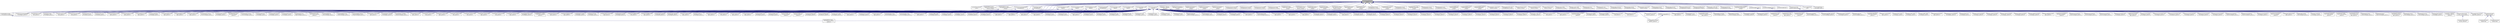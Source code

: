 digraph "drivers/include/periph/adc.h"
{
 // LATEX_PDF_SIZE
  edge [fontname="Helvetica",fontsize="10",labelfontname="Helvetica",labelfontsize="10"];
  node [fontname="Helvetica",fontsize="10",shape=record];
  Node1 [label="drivers/include/periph\l/adc.h",height=0.2,width=0.4,color="black", fillcolor="grey75", style="filled", fontcolor="black",tooltip="Low-level ADC peripheral driver interface definitions."];
  Node1 -> Node2 [dir="back",color="midnightblue",fontsize="10",style="solid",fontname="Helvetica"];
  Node2 [label="cpu/esp32/include/adc\l_arch.h",height=0.2,width=0.4,color="black", fillcolor="white", style="filled",URL="$adc__arch_8h.html",tooltip="Architecture specific ADC definitions and functions for ESP32."];
  Node1 -> Node3 [dir="back",color="midnightblue",fontsize="10",style="solid",fontname="Helvetica"];
  Node3 [label="boards/adafruit-grand\l-central-m4-express/include\l/arduino_iomap.h",height=0.2,width=0.4,color="black", fillcolor="white", style="filled",URL="$adafruit-grand-central-m4-express_2include_2arduino__iomap_8h.html",tooltip="Mapping from MCU pins to Arduino pins."];
  Node1 -> Node4 [dir="back",color="midnightblue",fontsize="10",style="solid",fontname="Helvetica"];
  Node4 [label="boards/adafruit-metro\l-m4-express/include/arduino\l_iomap.h",height=0.2,width=0.4,color="black", fillcolor="white", style="filled",URL="$adafruit-metro-m4-express_2include_2arduino__iomap_8h.html",tooltip="Mapping from MCU pins to Arduino pins."];
  Node4 -> Node5 [dir="back",color="midnightblue",fontsize="10",style="solid",fontname="Helvetica"];
  Node5 [label="boards/adafruit-metro\l-m4-express/include/board.h",height=0.2,width=0.4,color="black", fillcolor="white", style="filled",URL="$adafruit-metro-m4-express_2include_2board_8h.html",tooltip="Board specific definitions for the Adafruit Metro M4 Express."];
  Node5 -> Node6 [dir="back",color="midnightblue",fontsize="10",style="solid",fontname="Helvetica"];
  Node6 [label="boards/adafruit-metro\l-m4-express/include/gpio\l_params.h",height=0.2,width=0.4,color="black", fillcolor="white", style="filled",URL="$adafruit-metro-m4-express_2include_2gpio__params_8h.html",tooltip="Board specific configuration of direct mapped GPIOs."];
  Node1 -> Node7 [dir="back",color="midnightblue",fontsize="10",style="solid",fontname="Helvetica"];
  Node7 [label="boards/common/arduino\l-atmega/include/arduino\l_iomap.h",height=0.2,width=0.4,color="black", fillcolor="white", style="filled",URL="$common_2arduino-atmega_2include_2arduino__iomap_8h.html",tooltip="Mapping from MCU pins to Arduino pins for Arduino Atmega boards."];
  Node1 -> Node8 [dir="back",color="midnightblue",fontsize="10",style="solid",fontname="Helvetica"];
  Node8 [label="boards/common/arduino\l-due/include/arduino\l_iomap.h",height=0.2,width=0.4,color="black", fillcolor="white", style="filled",URL="$common_2arduino-due_2include_2arduino__iomap_8h.html",tooltip="Mapping from MCU pins to Arduino pins."];
  Node1 -> Node9 [dir="back",color="midnightblue",fontsize="10",style="solid",fontname="Helvetica"];
  Node9 [label="boards/common/arduino\l-mkr/include/arduino\l_iomap.h",height=0.2,width=0.4,color="black", fillcolor="white", style="filled",URL="$common_2arduino-mkr_2include_2arduino__iomap_8h.html",tooltip="Mapping from MCU pins to Arduino pins."];
  Node1 -> Node10 [dir="back",color="midnightblue",fontsize="10",style="solid",fontname="Helvetica"];
  Node10 [label="boards/common/arduino\l-zero/include/arduino\l_iomap.h",height=0.2,width=0.4,color="black", fillcolor="white", style="filled",URL="$common_2arduino-zero_2include_2arduino__iomap_8h.html",tooltip="Mapping from MCU pins to Arduino pins."];
  Node1 -> Node11 [dir="back",color="midnightblue",fontsize="10",style="solid",fontname="Helvetica"];
  Node11 [label="boards/common/nucleo144\l/include/arduino_iomap.h",height=0.2,width=0.4,color="black", fillcolor="white", style="filled",URL="$common_2nucleo144_2include_2arduino__iomap_8h.html",tooltip="Mapping from MCU pins to Arduino pins."];
  Node1 -> Node12 [dir="back",color="midnightblue",fontsize="10",style="solid",fontname="Helvetica"];
  Node12 [label="boards/common/nucleo32\l/include/arduino_iomap.h",height=0.2,width=0.4,color="black", fillcolor="white", style="filled",URL="$common_2nucleo32_2include_2arduino__iomap_8h.html",tooltip="Mapping from MCU pins to Arduino pins."];
  Node1 -> Node13 [dir="back",color="midnightblue",fontsize="10",style="solid",fontname="Helvetica"];
  Node13 [label="boards/common/nucleo64\l/include/arduino_iomap.h",height=0.2,width=0.4,color="black", fillcolor="white", style="filled",URL="$common_2nucleo64_2include_2arduino__iomap_8h.html",tooltip="Mapping from MCU pins to Arduino pins."];
  Node1 -> Node14 [dir="back",color="midnightblue",fontsize="10",style="solid",fontname="Helvetica"];
  Node14 [label="boards/common/silabs\l/include/arduino_iomap.h",height=0.2,width=0.4,color="black", fillcolor="white", style="filled",URL="$common_2silabs_2include_2arduino__iomap_8h.html",tooltip="SiLabs Boards configuration for the Arduino API."];
  Node1 -> Node15 [dir="back",color="midnightblue",fontsize="10",style="solid",fontname="Helvetica"];
  Node15 [label="boards/common/slwstk6000b\l/include/board.h",height=0.2,width=0.4,color="black", fillcolor="white", style="filled",URL="$common_2slwstk6000b_2include_2board_8h.html",tooltip="Board specific definitions for the SLWSTK6000B starter kit."];
  Node15 -> Node16 [dir="back",color="midnightblue",fontsize="10",style="solid",fontname="Helvetica"];
  Node16 [label="boards/common/slwstk6000b\l/include/gpio_params.h",height=0.2,width=0.4,color="black", fillcolor="white", style="filled",URL="$common_2slwstk6000b_2include_2gpio__params_8h.html",tooltip="Board specific configuration of direct mapped GPIOs."];
  Node1 -> Node17 [dir="back",color="midnightblue",fontsize="10",style="solid",fontname="Helvetica"];
  Node17 [label="boards/esp32-heltec\l-lora32-v2/include/arduino\l_iomap.h",height=0.2,width=0.4,color="black", fillcolor="white", style="filled",URL="$esp32-heltec-lora32-v2_2include_2arduino__iomap_8h.html",tooltip="Mapping from MCU pins to Arduino pins."];
  Node1 -> Node18 [dir="back",color="midnightblue",fontsize="10",style="solid",fontname="Helvetica"];
  Node18 [label="boards/esp32-mh-et\l-live-minikit/include\l/arduino_iomap.h",height=0.2,width=0.4,color="black", fillcolor="white", style="filled",URL="$esp32-mh-et-live-minikit_2include_2arduino__iomap_8h.html",tooltip="Mapping from MCU pins to Arduino pins."];
  Node1 -> Node19 [dir="back",color="midnightblue",fontsize="10",style="solid",fontname="Helvetica"];
  Node19 [label="boards/esp32-olimex\l-evb/include/arduino\l_iomap.h",height=0.2,width=0.4,color="black", fillcolor="white", style="filled",URL="$esp32-olimex-evb_2include_2arduino__iomap_8h.html",tooltip="Mapping from MCU pins to Arduino pins."];
  Node1 -> Node20 [dir="back",color="midnightblue",fontsize="10",style="solid",fontname="Helvetica"];
  Node20 [label="boards/esp32-ttgo-t\l-beam/include/arduino\l_iomap.h",height=0.2,width=0.4,color="black", fillcolor="white", style="filled",URL="$esp32-ttgo-t-beam_2include_2arduino__iomap_8h.html",tooltip="Mapping from MCU pins to Arduino pins."];
  Node1 -> Node21 [dir="back",color="midnightblue",fontsize="10",style="solid",fontname="Helvetica"];
  Node21 [label="boards/esp32-wemos\l-lolin-d32-pro/include\l/arduino_iomap.h",height=0.2,width=0.4,color="black", fillcolor="white", style="filled",URL="$esp32-wemos-lolin-d32-pro_2include_2arduino__iomap_8h.html",tooltip="Mapping from MCU pins to Arduino pins."];
  Node1 -> Node22 [dir="back",color="midnightblue",fontsize="10",style="solid",fontname="Helvetica"];
  Node22 [label="boards/esp32-wroom\l-32/include/arduino\l_iomap.h",height=0.2,width=0.4,color="black", fillcolor="white", style="filled",URL="$esp32-wroom-32_2include_2arduino__iomap_8h.html",tooltip="Mapping from MCU pins to Arduino pins."];
  Node1 -> Node23 [dir="back",color="midnightblue",fontsize="10",style="solid",fontname="Helvetica"];
  Node23 [label="boards/esp32-wrover\l-kit/include/arduino\l_iomap.h",height=0.2,width=0.4,color="black", fillcolor="white", style="filled",URL="$esp32-wrover-kit_2include_2arduino__iomap_8h.html",tooltip="Mapping from MCU pins to Arduino pins."];
  Node1 -> Node24 [dir="back",color="midnightblue",fontsize="10",style="solid",fontname="Helvetica"];
  Node24 [label="boards/esp32c3-devkit\l/include/arduino_iomap.h",height=0.2,width=0.4,color="black", fillcolor="white", style="filled",URL="$esp32c3-devkit_2include_2arduino__iomap_8h.html",tooltip="Mapping from MCU pins to Arduino pins."];
  Node1 -> Node25 [dir="back",color="midnightblue",fontsize="10",style="solid",fontname="Helvetica"];
  Node25 [label="boards/esp32c3-wemos\l-mini/include/arduino\l_iomap.h",height=0.2,width=0.4,color="black", fillcolor="white", style="filled",URL="$esp32c3-wemos-mini_2include_2arduino__iomap_8h.html",tooltip="Mapping from MCU pins to Arduino pins."];
  Node1 -> Node26 [dir="back",color="midnightblue",fontsize="10",style="solid",fontname="Helvetica"];
  Node26 [label="boards/esp32s2-devkit\l/include/arduino_iomap.h",height=0.2,width=0.4,color="black", fillcolor="white", style="filled",URL="$esp32s2-devkit_2include_2arduino__iomap_8h.html",tooltip="Mapping from MCU pins to Arduino pins."];
  Node1 -> Node27 [dir="back",color="midnightblue",fontsize="10",style="solid",fontname="Helvetica"];
  Node27 [label="boards/esp32s2-lilygo\l-ttgo-t8/include/arduino\l_iomap.h",height=0.2,width=0.4,color="black", fillcolor="white", style="filled",URL="$esp32s2-lilygo-ttgo-t8_2include_2arduino__iomap_8h.html",tooltip="Mapping from MCU pins to Arduino pins."];
  Node1 -> Node28 [dir="back",color="midnightblue",fontsize="10",style="solid",fontname="Helvetica"];
  Node28 [label="boards/esp32s3-devkit\l/include/arduino_iomap.h",height=0.2,width=0.4,color="black", fillcolor="white", style="filled",URL="$esp32s3-devkit_2include_2arduino__iomap_8h.html",tooltip="Mapping from MCU pins to Arduino pins."];
  Node1 -> Node29 [dir="back",color="midnightblue",fontsize="10",style="solid",fontname="Helvetica"];
  Node29 [label="boards/esp32s3-pros3\l/include/arduino_iomap.h",height=0.2,width=0.4,color="black", fillcolor="white", style="filled",URL="$esp32s3-pros3_2include_2arduino__iomap_8h.html",tooltip="Mapping from MCU pins to Arduino pins."];
  Node1 -> Node30 [dir="back",color="midnightblue",fontsize="10",style="solid",fontname="Helvetica"];
  Node30 [label="boards/esp8266-esp\l-12x/include/arduino\l_iomap.h",height=0.2,width=0.4,color="black", fillcolor="white", style="filled",URL="$esp8266-esp-12x_2include_2arduino__iomap_8h.html",tooltip="Board specific configuration for the Arduino API."];
  Node1 -> Node31 [dir="back",color="midnightblue",fontsize="10",style="solid",fontname="Helvetica"];
  Node31 [label="boards/esp8266-olimex\l-mod/include/arduino\l_iomap.h",height=0.2,width=0.4,color="black", fillcolor="white", style="filled",URL="$esp8266-olimex-mod_2include_2arduino__iomap_8h.html",tooltip="Board specific configuration for the Arduino API."];
  Node1 -> Node32 [dir="back",color="midnightblue",fontsize="10",style="solid",fontname="Helvetica"];
  Node32 [label="boards/esp8266-sparkfun\l-thing/include/arduino\l_iomap.h",height=0.2,width=0.4,color="black", fillcolor="white", style="filled",URL="$esp8266-sparkfun-thing_2include_2arduino__iomap_8h.html",tooltip="Board specific configuration for the Arduino API."];
  Node1 -> Node33 [dir="back",color="midnightblue",fontsize="10",style="solid",fontname="Helvetica"];
  Node33 [label="boards/feather-m0/include\l/arduino_iomap.h",height=0.2,width=0.4,color="black", fillcolor="white", style="filled",URL="$feather-m0_2include_2arduino__iomap_8h.html",tooltip="Mapping from MCU pins to Arduino pins."];
  Node1 -> Node34 [dir="back",color="midnightblue",fontsize="10",style="solid",fontname="Helvetica"];
  Node34 [label="boards/firefly/include\l/adc_params.h",height=0.2,width=0.4,color="black", fillcolor="white", style="filled",URL="$firefly_2include_2adc__params_8h.html",tooltip="Board specific configuration of direct mapped ADC."];
  Node1 -> Node35 [dir="back",color="midnightblue",fontsize="10",style="solid",fontname="Helvetica"];
  Node35 [label="boards/gd32vf103c-start\l/include/arduino_iomap.h",height=0.2,width=0.4,color="black", fillcolor="white", style="filled",URL="$gd32vf103c-start_2include_2arduino__iomap_8h.html",tooltip="Mapping from MCU pins to Arduino pins."];
  Node1 -> Node36 [dir="back",color="midnightblue",fontsize="10",style="solid",fontname="Helvetica"];
  Node36 [label="boards/ikea-tradfri\l/include/board.h",height=0.2,width=0.4,color="black", fillcolor="white", style="filled",URL="$ikea-tradfri_2include_2board_8h.html",tooltip="Board specific definitions for the IKEA TRÅDFRI modules."];
  Node36 -> Node37 [dir="back",color="midnightblue",fontsize="10",style="solid",fontname="Helvetica"];
  Node37 [label="boards/ikea-tradfri\l/include/gpio_params.h",height=0.2,width=0.4,color="black", fillcolor="white", style="filled",URL="$ikea-tradfri_2include_2gpio__params_8h.html",tooltip="Board specific configuration of direct mapped GPIOs."];
  Node1 -> Node38 [dir="back",color="midnightblue",fontsize="10",style="solid",fontname="Helvetica"];
  Node38 [label="boards/nrf51dk/include\l/arduino_iomap.h",height=0.2,width=0.4,color="black", fillcolor="white", style="filled",URL="$nrf51dk_2include_2arduino__iomap_8h.html",tooltip="Mapping from MCU pins to Arduino pins."];
  Node1 -> Node39 [dir="back",color="midnightblue",fontsize="10",style="solid",fontname="Helvetica"];
  Node39 [label="boards/nrf52840dk/include\l/arduino_iomap.h",height=0.2,width=0.4,color="black", fillcolor="white", style="filled",URL="$nrf52840dk_2include_2arduino__iomap_8h.html",tooltip="Mapping from MCU pins to Arduino pins."];
  Node1 -> Node40 [dir="back",color="midnightblue",fontsize="10",style="solid",fontname="Helvetica"];
  Node40 [label="boards/nrf52dk/include\l/arduino_iomap.h",height=0.2,width=0.4,color="black", fillcolor="white", style="filled",URL="$nrf52dk_2include_2arduino__iomap_8h.html",tooltip="Mapping from MCU pins to Arduino pins."];
  Node1 -> Node41 [dir="back",color="midnightblue",fontsize="10",style="solid",fontname="Helvetica"];
  Node41 [label="boards/nucleo-wl55jc\l/include/arduino_iomap.h",height=0.2,width=0.4,color="black", fillcolor="white", style="filled",URL="$nucleo-wl55jc_2include_2arduino__iomap_8h.html",tooltip="Mapping from MCU pins to Arduino pins."];
  Node1 -> Node42 [dir="back",color="midnightblue",fontsize="10",style="solid",fontname="Helvetica"];
  Node42 [label="boards/omote/include\l/adc_params.h",height=0.2,width=0.4,color="black", fillcolor="white", style="filled",URL="$omote_2include_2adc__params_8h.html",tooltip="Board specific configuration of direct mapped ADC in omote."];
  Node1 -> Node43 [dir="back",color="midnightblue",fontsize="10",style="solid",fontname="Helvetica"];
  Node43 [label="boards/p-nucleo-wb55\l/include/arduino_iomap.h",height=0.2,width=0.4,color="black", fillcolor="white", style="filled",URL="$p-nucleo-wb55_2include_2arduino__iomap_8h.html",tooltip="Mapping from MCU pins to Arduino pins."];
  Node1 -> Node44 [dir="back",color="midnightblue",fontsize="10",style="solid",fontname="Helvetica"];
  Node44 [label="boards/remote-pa/include\l/adc_params.h",height=0.2,width=0.4,color="black", fillcolor="white", style="filled",URL="$remote-pa_2include_2adc__params_8h.html",tooltip="Board specific configuration of direct mapped ADC."];
  Node1 -> Node45 [dir="back",color="midnightblue",fontsize="10",style="solid",fontname="Helvetica"];
  Node45 [label="boards/remote-reva\l/include/adc_params.h",height=0.2,width=0.4,color="black", fillcolor="white", style="filled",URL="$remote-reva_2include_2adc__params_8h.html",tooltip="Board specific configuration of direct mapped ADC."];
  Node1 -> Node46 [dir="back",color="midnightblue",fontsize="10",style="solid",fontname="Helvetica"];
  Node46 [label="boards/remote-revb\l/include/adc_params.h",height=0.2,width=0.4,color="black", fillcolor="white", style="filled",URL="$remote-revb_2include_2adc__params_8h.html",tooltip="Board specific configuration of direct mapped ADC in Revision B."];
  Node1 -> Node47 [dir="back",color="midnightblue",fontsize="10",style="solid",fontname="Helvetica"];
  Node47 [label="boards/remote-revb\l/include/arduino_iomap.h",height=0.2,width=0.4,color="black", fillcolor="white", style="filled",URL="$remote-revb_2include_2arduino__iomap_8h.html",tooltip="Mapping from MCU pins to Arduino pins for Remote revision B board."];
  Node1 -> Node48 [dir="back",color="midnightblue",fontsize="10",style="solid",fontname="Helvetica"];
  Node48 [label="boards/saml21-xpro\l/include/arduino_iomap.h",height=0.2,width=0.4,color="black", fillcolor="white", style="filled",URL="$saml21-xpro_2include_2arduino__iomap_8h.html",tooltip="Mapping from board pins to Arduino pins."];
  Node1 -> Node49 [dir="back",color="midnightblue",fontsize="10",style="solid",fontname="Helvetica"];
  Node49 [label="boards/slstk3401a/include\l/board.h",height=0.2,width=0.4,color="black", fillcolor="white", style="filled",URL="$slstk3401a_2include_2board_8h.html",tooltip="Board specific definitions for the SLSTK3401A starter kit."];
  Node49 -> Node50 [dir="back",color="midnightblue",fontsize="10",style="solid",fontname="Helvetica"];
  Node50 [label="boards/slstk3401a/include\l/gpio_params.h",height=0.2,width=0.4,color="black", fillcolor="white", style="filled",URL="$slstk3401a_2include_2gpio__params_8h.html",tooltip="Board specific configuration of direct mapped GPIOs."];
  Node1 -> Node51 [dir="back",color="midnightblue",fontsize="10",style="solid",fontname="Helvetica"];
  Node51 [label="boards/slstk3402a/include\l/board.h",height=0.2,width=0.4,color="black", fillcolor="white", style="filled",URL="$slstk3402a_2include_2board_8h.html",tooltip="Board specific definitions for the SLSTK3402A starter kit."];
  Node51 -> Node52 [dir="back",color="midnightblue",fontsize="10",style="solid",fontname="Helvetica"];
  Node52 [label="boards/slstk3402a/include\l/gpio_params.h",height=0.2,width=0.4,color="black", fillcolor="white", style="filled",URL="$slstk3402a_2include_2gpio__params_8h.html",tooltip="Board specific configuration of direct mapped GPIOs."];
  Node1 -> Node53 [dir="back",color="midnightblue",fontsize="10",style="solid",fontname="Helvetica"];
  Node53 [label="boards/sltb001a/include\l/board.h",height=0.2,width=0.4,color="black", fillcolor="white", style="filled",URL="$sltb001a_2include_2board_8h.html",tooltip="Board specific definitions for the SLTB001A starter kit."];
  Node53 -> Node54 [dir="back",color="midnightblue",fontsize="10",style="solid",fontname="Helvetica"];
  Node54 [label="boards/sltb001a/include\l/gpio_params.h",height=0.2,width=0.4,color="black", fillcolor="white", style="filled",URL="$sltb001a_2include_2gpio__params_8h.html",tooltip="Board specific configuration of direct mapped GPIOs."];
  Node1 -> Node55 [dir="back",color="midnightblue",fontsize="10",style="solid",fontname="Helvetica"];
  Node55 [label="boards/slwstk6220a\l/include/board.h",height=0.2,width=0.4,color="black", fillcolor="white", style="filled",URL="$slwstk6220a_2include_2board_8h.html",tooltip="Board specific definitions for the SLWSTK6220A starter kit."];
  Node55 -> Node56 [dir="back",color="midnightblue",fontsize="10",style="solid",fontname="Helvetica"];
  Node56 [label="boards/slwstk6220a\l/include/gpio_params.h",height=0.2,width=0.4,color="black", fillcolor="white", style="filled",URL="$slwstk6220a_2include_2gpio__params_8h.html",tooltip="Board specific configuration of direct mapped GPIOs."];
  Node1 -> Node57 [dir="back",color="midnightblue",fontsize="10",style="solid",fontname="Helvetica"];
  Node57 [label="boards/sodaq-autonomo\l/include/arduino_iomap.h",height=0.2,width=0.4,color="black", fillcolor="white", style="filled",URL="$sodaq-autonomo_2include_2arduino__iomap_8h.html",tooltip="Mapping from MCU pins to Arduino pins for the sodaq-autonomo."];
  Node1 -> Node58 [dir="back",color="midnightblue",fontsize="10",style="solid",fontname="Helvetica"];
  Node58 [label="boards/sodaq-explorer\l/include/arduino_iomap.h",height=0.2,width=0.4,color="black", fillcolor="white", style="filled",URL="$sodaq-explorer_2include_2arduino__iomap_8h.html",tooltip="Board specific configuration for the Arduino API."];
  Node1 -> Node59 [dir="back",color="midnightblue",fontsize="10",style="solid",fontname="Helvetica"];
  Node59 [label="boards/sodaq-one/include\l/arduino_iomap.h",height=0.2,width=0.4,color="black", fillcolor="white", style="filled",URL="$sodaq-one_2include_2arduino__iomap_8h.html",tooltip="Board specific configuration for the Arduino API."];
  Node1 -> Node60 [dir="back",color="midnightblue",fontsize="10",style="solid",fontname="Helvetica"];
  Node60 [label="boards/sodaq-sara-aff\l/include/arduino_iomap.h",height=0.2,width=0.4,color="black", fillcolor="white", style="filled",URL="$sodaq-sara-aff_2include_2arduino__iomap_8h.html",tooltip="Board specific configuration for the Arduino API."];
  Node1 -> Node61 [dir="back",color="midnightblue",fontsize="10",style="solid",fontname="Helvetica"];
  Node61 [label="boards/sodaq-sara-sff\l/include/arduino_iomap.h",height=0.2,width=0.4,color="black", fillcolor="white", style="filled",URL="$sodaq-sara-sff_2include_2arduino__iomap_8h.html",tooltip="Board specific configuration for the Arduino API."];
  Node1 -> Node62 [dir="back",color="midnightblue",fontsize="10",style="solid",fontname="Helvetica"];
  Node62 [label="boards/stk3200/include\l/board.h",height=0.2,width=0.4,color="black", fillcolor="white", style="filled",URL="$stk3200_2include_2board_8h.html",tooltip="Board specific definitions for the STK3200 starter kit."];
  Node62 -> Node63 [dir="back",color="midnightblue",fontsize="10",style="solid",fontname="Helvetica"];
  Node63 [label="boards/stk3200/include\l/gpio_params.h",height=0.2,width=0.4,color="black", fillcolor="white", style="filled",URL="$stk3200_2include_2gpio__params_8h.html",tooltip="Board specific configuration of direct mapped GPIOs."];
  Node1 -> Node64 [dir="back",color="midnightblue",fontsize="10",style="solid",fontname="Helvetica"];
  Node64 [label="boards/stk3600/include\l/board.h",height=0.2,width=0.4,color="black", fillcolor="white", style="filled",URL="$stk3600_2include_2board_8h.html",tooltip="Board specific definitions for the STK3600 starter kit."];
  Node64 -> Node65 [dir="back",color="midnightblue",fontsize="10",style="solid",fontname="Helvetica"];
  Node65 [label="boards/stk3600/include\l/gpio_params.h",height=0.2,width=0.4,color="black", fillcolor="white", style="filled",URL="$stk3600_2include_2gpio__params_8h.html",tooltip="Board specific configuration of direct mapped GPIOs."];
  Node1 -> Node66 [dir="back",color="midnightblue",fontsize="10",style="solid",fontname="Helvetica"];
  Node66 [label="boards/stk3700/include\l/board.h",height=0.2,width=0.4,color="black", fillcolor="white", style="filled",URL="$stk3700_2include_2board_8h.html",tooltip="Board specific definitions for the STK3700 starter kit."];
  Node66 -> Node67 [dir="back",color="midnightblue",fontsize="10",style="solid",fontname="Helvetica"];
  Node67 [label="boards/stk3700/include\l/gpio_params.h",height=0.2,width=0.4,color="black", fillcolor="white", style="filled",URL="$stk3700_2include_2gpio__params_8h.html",tooltip="Board specific configuration of direct mapped GPIOs."];
  Node1 -> Node68 [dir="back",color="midnightblue",fontsize="10",style="solid",fontname="Helvetica"];
  Node68 [label="boards/stm32f4discovery\l/include/arduino_iomap.h",height=0.2,width=0.4,color="black", fillcolor="white", style="filled",URL="$stm32f4discovery_2include_2arduino__iomap_8h.html",tooltip="Mapping from MCU pins to Arduino pins."];
  Node1 -> Node69 [dir="back",color="midnightblue",fontsize="10",style="solid",fontname="Helvetica"];
  Node69 [label="boards/stm32l496g-disco\l/include/arduino_iomap.h",height=0.2,width=0.4,color="black", fillcolor="white", style="filled",URL="$stm32l496g-disco_2include_2arduino__iomap_8h.html",tooltip="Mapping from MCU pins to Arduino pins for the STM32L496G-DISCO board."];
  Node1 -> Node70 [dir="back",color="midnightblue",fontsize="10",style="solid",fontname="Helvetica"];
  Node70 [label="boards/ublox-c030-u201\l/include/arduino_iomap.h",height=0.2,width=0.4,color="black", fillcolor="white", style="filled",URL="$ublox-c030-u201_2include_2arduino__iomap_8h.html",tooltip="Mapping from MCU pins to Arduino pins."];
  Node1 -> Node71 [dir="back",color="midnightblue",fontsize="10",style="solid",fontname="Helvetica"];
  Node71 [label="boards/waspmote-pro\l/include/arduino_iomap.h",height=0.2,width=0.4,color="black", fillcolor="white", style="filled",URL="$waspmote-pro_2include_2arduino__iomap_8h.html",tooltip="Mapping from MCU pins to Arduino pins for Waspmote Pro board."];
  Node1 -> Node72 [dir="back",color="midnightblue",fontsize="10",style="solid",fontname="Helvetica"];
  Node72 [label="boards/waveshare-nrf52840\l-eval-kit/include/arduino\l_iomap.h",height=0.2,width=0.4,color="black", fillcolor="white", style="filled",URL="$waveshare-nrf52840-eval-kit_2include_2arduino__iomap_8h.html",tooltip="Mapping from MCU pins to Arduino pins."];
  Node1 -> Node73 [dir="back",color="midnightblue",fontsize="10",style="solid",fontname="Helvetica"];
  Node73 [label="drivers/include/cc110x.h",height=0.2,width=0.4,color="black", fillcolor="white", style="filled",URL="$cc110x_8h.html",tooltip="Interface definition for the CC1100/CC1101 driver."];
  Node73 -> Node74 [dir="back",color="midnightblue",fontsize="10",style="solid",fontname="Helvetica"];
  Node74 [label="drivers/cc110x/include\l/cc110x_communication.h",height=0.2,width=0.4,color="black", fillcolor="white", style="filled",URL="$cc110x__communication_8h.html",tooltip="Functions to communicate with the CC1100/CC1101 transceiver."];
  Node74 -> Node75 [dir="back",color="midnightblue",fontsize="10",style="solid",fontname="Helvetica"];
  Node75 [label="drivers/cc110x/include\l/cc110x_internal.h",height=0.2,width=0.4,color="black", fillcolor="white", style="filled",URL="$cc110x__internal_8h.html",tooltip="Internal functions of the CC110x transceiver driver."];
  Node1 -> Node76 [dir="back",color="midnightblue",fontsize="10",style="solid",fontname="Helvetica"];
  Node76 [label="drivers/include/gp2y10xx.h",height=0.2,width=0.4,color="black", fillcolor="white", style="filled",URL="$gp2y10xx_8h.html",tooltip="GP2Y10xx device driver."];
  Node76 -> Node77 [dir="back",color="midnightblue",fontsize="10",style="solid",fontname="Helvetica"];
  Node77 [label="drivers/gp2y10xx/include\l/gp2y10xx_params.h",height=0.2,width=0.4,color="black", fillcolor="white", style="filled",URL="$gp2y10xx__params_8h.html",tooltip="Default configuration for GP2Y10xx devices."];
  Node1 -> Node78 [dir="back",color="midnightblue",fontsize="10",style="solid",fontname="Helvetica"];
  Node78 [label="drivers/include/mq3.h",height=0.2,width=0.4,color="black", fillcolor="white", style="filled",URL="$mq3_8h.html",tooltip="Device driver interface for the MQ-3 alcohol sensor."];
  Node1 -> Node79 [dir="back",color="midnightblue",fontsize="10",style="solid",fontname="Helvetica"];
  Node79 [label="drivers/include/saul\l/periph.h",height=0.2,width=0.4,color="black", fillcolor="white", style="filled",URL="$periph_8h.html",tooltip="Parameter definitions for mapping peripherals directly to SAUL."];
  Node79 -> Node80 [dir="back",color="midnightblue",fontsize="10",style="solid",fontname="Helvetica"];
  Node80 [label="boards/acd52832/include\l/gpio_params.h",height=0.2,width=0.4,color="black", fillcolor="white", style="filled",URL="$acd52832_2include_2gpio__params_8h.html",tooltip="Configuration of SAUL mapped GPIO pins."];
  Node79 -> Node81 [dir="back",color="midnightblue",fontsize="10",style="solid",fontname="Helvetica"];
  Node81 [label="boards/adafruit-clue\l/include/gpio_params.h",height=0.2,width=0.4,color="black", fillcolor="white", style="filled",URL="$adafruit-clue_2include_2gpio__params_8h.html",tooltip="Configuration of SAUL mapped GPIO pins."];
  Node79 -> Node82 [dir="back",color="midnightblue",fontsize="10",style="solid",fontname="Helvetica"];
  Node82 [label="boards/adafruit-grand\l-central-m4-express/include\l/gpio_params.h",height=0.2,width=0.4,color="black", fillcolor="white", style="filled",URL="$adafruit-grand-central-m4-express_2include_2gpio__params_8h.html",tooltip="Board specific configuration of direct mapped GPIOs."];
  Node79 -> Node83 [dir="back",color="midnightblue",fontsize="10",style="solid",fontname="Helvetica"];
  Node83 [label="boards/adafruit-itsybitsy\l-m4/include/gpio_params.h",height=0.2,width=0.4,color="black", fillcolor="white", style="filled",URL="$adafruit-itsybitsy-m4_2include_2gpio__params_8h.html",tooltip="Board specific configuration of direct mapped GPIOs."];
  Node79 -> Node84 [dir="back",color="midnightblue",fontsize="10",style="solid",fontname="Helvetica"];
  Node84 [label="boards/adafruit-itsybitsy\l-nrf52/include/gpio_params.h",height=0.2,width=0.4,color="black", fillcolor="white", style="filled",URL="$adafruit-itsybitsy-nrf52_2include_2gpio__params_8h.html",tooltip="Configuration of SAUL mapped GPIO pins for the Adafruit ItsyBitsy nRF52840."];
  Node79 -> Node6 [dir="back",color="midnightblue",fontsize="10",style="solid",fontname="Helvetica"];
  Node79 -> Node85 [dir="back",color="midnightblue",fontsize="10",style="solid",fontname="Helvetica"];
  Node85 [label="boards/adafruit-pybadge\l/include/gpio_params.h",height=0.2,width=0.4,color="black", fillcolor="white", style="filled",URL="$adafruit-pybadge_2include_2gpio__params_8h.html",tooltip="Board specific configuration of direct mapped GPIOs."];
  Node79 -> Node86 [dir="back",color="midnightblue",fontsize="10",style="solid",fontname="Helvetica"];
  Node86 [label="boards/alientek-pandora\l/include/gpio_params.h",height=0.2,width=0.4,color="black", fillcolor="white", style="filled",URL="$alientek-pandora_2include_2gpio__params_8h.html",tooltip="Board specific configuration of direct mapped GPIOs."];
  Node79 -> Node87 [dir="back",color="midnightblue",fontsize="10",style="solid",fontname="Helvetica"];
  Node87 [label="boards/arduino-nano\l-33-ble/include/gpio\l_params.h",height=0.2,width=0.4,color="black", fillcolor="white", style="filled",URL="$arduino-nano-33-ble_2include_2gpio__params_8h.html",tooltip="Configuration of SAUL mapped GPIO pins."];
  Node79 -> Node88 [dir="back",color="midnightblue",fontsize="10",style="solid",fontname="Helvetica"];
  Node88 [label="boards/arduino-nano\l-33-ble-sense/include\l/gpio_params.h",height=0.2,width=0.4,color="black", fillcolor="white", style="filled",URL="$arduino-nano-33-ble-sense_2include_2gpio__params_8h.html",tooltip="Configuration of SAUL mapped GPIO pins."];
  Node79 -> Node89 [dir="back",color="midnightblue",fontsize="10",style="solid",fontname="Helvetica"];
  Node89 [label="boards/arduino-nano\l-33-iot/include/gpio\l_params.h",height=0.2,width=0.4,color="black", fillcolor="white", style="filled",URL="$arduino-nano-33-iot_2include_2gpio__params_8h.html",tooltip="Board specific configuration of direct mapped GPIOs."];
  Node79 -> Node90 [dir="back",color="midnightblue",fontsize="10",style="solid",fontname="Helvetica"];
  Node90 [label="boards/atmega256rfr2\l-xpro/include/gpio_params.h",height=0.2,width=0.4,color="black", fillcolor="white", style="filled",URL="$atmega256rfr2-xpro_2include_2gpio__params_8h.html",tooltip="Configuration of SAUL mapped GPIO pins."];
  Node79 -> Node91 [dir="back",color="midnightblue",fontsize="10",style="solid",fontname="Helvetica"];
  Node91 [label="boards/atmega328p-xplained\l-mini/include/gpio_params.h",height=0.2,width=0.4,color="black", fillcolor="white", style="filled",URL="$atmega328p-xplained-mini_2include_2gpio__params_8h.html",tooltip="Configuration of SAUL mapped GPIO pins."];
  Node79 -> Node92 [dir="back",color="midnightblue",fontsize="10",style="solid",fontname="Helvetica"];
  Node92 [label="boards/atxmega-a1-xplained\l/include/gpio_params.h",height=0.2,width=0.4,color="black", fillcolor="white", style="filled",URL="$atxmega-a1-xplained_2include_2gpio__params_8h.html",tooltip="Configuration of SAUL mapped GPIO pins."];
  Node79 -> Node93 [dir="back",color="midnightblue",fontsize="10",style="solid",fontname="Helvetica"];
  Node93 [label="boards/atxmega-a1u\l-xpro/include/gpio_params.h",height=0.2,width=0.4,color="black", fillcolor="white", style="filled",URL="$atxmega-a1u-xpro_2include_2gpio__params_8h.html",tooltip="Configuration of SAUL mapped GPIO pins."];
  Node79 -> Node94 [dir="back",color="midnightblue",fontsize="10",style="solid",fontname="Helvetica"];
  Node94 [label="boards/atxmega-a3bu\l-xplained/include/gpio\l_params.h",height=0.2,width=0.4,color="black", fillcolor="white", style="filled",URL="$atxmega-a3bu-xplained_2include_2gpio__params_8h.html",tooltip="Configuration of SAUL mapped GPIO pins."];
  Node79 -> Node95 [dir="back",color="midnightblue",fontsize="10",style="solid",fontname="Helvetica"];
  Node95 [label="boards/avr-rss2/include\l/gpio_params.h",height=0.2,width=0.4,color="black", fillcolor="white", style="filled",URL="$avr-rss2_2include_2gpio__params_8h.html",tooltip="Configuration of SAUL mapped GPIO pins."];
  Node79 -> Node96 [dir="back",color="midnightblue",fontsize="10",style="solid",fontname="Helvetica"];
  Node96 [label="boards/b-l072z-lrwan1\l/include/gpio_params.h",height=0.2,width=0.4,color="black", fillcolor="white", style="filled",URL="$b-l072z-lrwan1_2include_2gpio__params_8h.html",tooltip="Board specific configuration of direct mapped GPIOs."];
  Node79 -> Node97 [dir="back",color="midnightblue",fontsize="10",style="solid",fontname="Helvetica"];
  Node97 [label="boards/b-l475e-iot01a\l/include/gpio_params.h",height=0.2,width=0.4,color="black", fillcolor="white", style="filled",URL="$b-l475e-iot01a_2include_2gpio__params_8h.html",tooltip="Board specific configuration of direct mapped GPIOs."];
  Node79 -> Node98 [dir="back",color="midnightblue",fontsize="10",style="solid",fontname="Helvetica"];
  Node98 [label="boards/b-u585i-iot02a\l/include/gpio_params.h",height=0.2,width=0.4,color="black", fillcolor="white", style="filled",URL="$b-u585i-iot02a_2include_2gpio__params_8h.html",tooltip="Board specific configuration of direct mapped GPIOs."];
  Node79 -> Node99 [dir="back",color="midnightblue",fontsize="10",style="solid",fontname="Helvetica"];
  Node99 [label="boards/bastwan/include\l/gpio_params.h",height=0.2,width=0.4,color="black", fillcolor="white", style="filled",URL="$bastwan_2include_2gpio__params_8h.html",tooltip="Board specific configuration of direct mapped GPIOs."];
  Node79 -> Node100 [dir="back",color="midnightblue",fontsize="10",style="solid",fontname="Helvetica"];
  Node100 [label="boards/bluepill-stm32f030c8\l/include/gpio_params.h",height=0.2,width=0.4,color="black", fillcolor="white", style="filled",URL="$bluepill-stm32f030c8_2include_2gpio__params_8h.html",tooltip="Board specific configuration of direct mapped GPIOs."];
  Node79 -> Node101 [dir="back",color="midnightblue",fontsize="10",style="solid",fontname="Helvetica"];
  Node101 [label="boards/calliope-mini\l/include/gpio_params.h",height=0.2,width=0.4,color="black", fillcolor="white", style="filled",URL="$calliope-mini_2include_2gpio__params_8h.html",tooltip="Board specific configuration of direct mapped GPIOs."];
  Node79 -> Node102 [dir="back",color="midnightblue",fontsize="10",style="solid",fontname="Helvetica"];
  Node102 [label="boards/cc1312-launchpad\l/include/gpio_params.h",height=0.2,width=0.4,color="black", fillcolor="white", style="filled",URL="$cc1312-launchpad_2include_2gpio__params_8h.html",tooltip="Board specific configuration of direct mapped GPIOs."];
  Node79 -> Node103 [dir="back",color="midnightblue",fontsize="10",style="solid",fontname="Helvetica"];
  Node103 [label="boards/cc1350-launchpad\l/include/gpio_params.h",height=0.2,width=0.4,color="black", fillcolor="white", style="filled",URL="$cc1350-launchpad_2include_2gpio__params_8h.html",tooltip="Board specific configuration of direct mapped GPIOs."];
  Node79 -> Node104 [dir="back",color="midnightblue",fontsize="10",style="solid",fontname="Helvetica"];
  Node104 [label="boards/cc1352-launchpad\l/include/gpio_params.h",height=0.2,width=0.4,color="black", fillcolor="white", style="filled",URL="$cc1352-launchpad_2include_2gpio__params_8h.html",tooltip="Board specific configuration of direct mapped GPIOs."];
  Node79 -> Node105 [dir="back",color="midnightblue",fontsize="10",style="solid",fontname="Helvetica"];
  Node105 [label="boards/cc1352p-launchpad\l/include/gpio_params.h",height=0.2,width=0.4,color="black", fillcolor="white", style="filled",URL="$cc1352p-launchpad_2include_2gpio__params_8h.html",tooltip="Board specific configuration of direct mapped GPIOs."];
  Node79 -> Node106 [dir="back",color="midnightblue",fontsize="10",style="solid",fontname="Helvetica"];
  Node106 [label="boards/cc2650-launchpad\l/include/gpio_params.h",height=0.2,width=0.4,color="black", fillcolor="white", style="filled",URL="$cc2650-launchpad_2include_2gpio__params_8h.html",tooltip="Board specific configuration of direct mapped GPIOs."];
  Node79 -> Node107 [dir="back",color="midnightblue",fontsize="10",style="solid",fontname="Helvetica"];
  Node107 [label="boards/cc2650stk/include\l/gpio_params.h",height=0.2,width=0.4,color="black", fillcolor="white", style="filled",URL="$cc2650stk_2include_2gpio__params_8h.html",tooltip="Board specific configuration of direct mapped GPIOs."];
  Node79 -> Node108 [dir="back",color="midnightblue",fontsize="10",style="solid",fontname="Helvetica"];
  Node108 [label="boards/common/arduino\l-atmega/include/gpio\l_params.h",height=0.2,width=0.4,color="black", fillcolor="white", style="filled",URL="$common_2arduino-atmega_2include_2gpio__params_8h.html",tooltip="Common configuration of mapped GPIOs for Arduino Atmega boards."];
  Node79 -> Node109 [dir="back",color="midnightblue",fontsize="10",style="solid",fontname="Helvetica"];
  Node109 [label="boards/common/arduino\l-due/include/gpio_params.h",height=0.2,width=0.4,color="black", fillcolor="white", style="filled",URL="$common_2arduino-due_2include_2gpio__params_8h.html",tooltip="Board specific configuration of direct mapped GPIOs."];
  Node79 -> Node110 [dir="back",color="midnightblue",fontsize="10",style="solid",fontname="Helvetica"];
  Node110 [label="boards/common/arduino\l-mkr/include/gpio_params.h",height=0.2,width=0.4,color="black", fillcolor="white", style="filled",URL="$common_2arduino-mkr_2include_2gpio__params_8h.html",tooltip="Board specific configuration of direct mapped GPIOs."];
  Node79 -> Node111 [dir="back",color="midnightblue",fontsize="10",style="solid",fontname="Helvetica"];
  Node111 [label="boards/common/arduino\l-zero/include/gpio_params.h",height=0.2,width=0.4,color="black", fillcolor="white", style="filled",URL="$common_2arduino-zero_2include_2gpio__params_8h.html",tooltip="Board specific configuration of direct mapped GPIOs."];
  Node79 -> Node112 [dir="back",color="midnightblue",fontsize="10",style="solid",fontname="Helvetica"];
  Node112 [label="boards/common/blxxxpill\l/include/gpio_params.h",height=0.2,width=0.4,color="black", fillcolor="white", style="filled",URL="$common_2blxxxpill_2include_2gpio__params_8h.html",tooltip="Board specific configuration of direct mapped GPIOs."];
  Node79 -> Node113 [dir="back",color="midnightblue",fontsize="10",style="solid",fontname="Helvetica"];
  Node113 [label="boards/common/e104\l-bt50xxa-tb/include\l/gpio_params.h",height=0.2,width=0.4,color="black", fillcolor="white", style="filled",URL="$common_2e104-bt50xxa-tb_2include_2gpio__params_8h.html",tooltip="Board specific configuration of direct mapped GPIOs."];
  Node79 -> Node114 [dir="back",color="midnightblue",fontsize="10",style="solid",fontname="Helvetica"];
  Node114 [label="boards/common/iotlab\l/include/gpio_params.h",height=0.2,width=0.4,color="black", fillcolor="white", style="filled",URL="$common_2iotlab_2include_2gpio__params_8h.html",tooltip="Board specific configuration of direct mapped GPIOs."];
  Node79 -> Node115 [dir="back",color="midnightblue",fontsize="10",style="solid",fontname="Helvetica"];
  Node115 [label="boards/common/nrf52xxxdk\l/include/gpio_params.h",height=0.2,width=0.4,color="black", fillcolor="white", style="filled",URL="$common_2nrf52xxxdk_2include_2gpio__params_8h.html",tooltip="Configuration of SAUL mapped GPIO pins."];
  Node79 -> Node116 [dir="back",color="midnightblue",fontsize="10",style="solid",fontname="Helvetica"];
  Node116 [label="boards/common/nrf52xxxdk\l/include/pwm_params.h",height=0.2,width=0.4,color="black", fillcolor="white", style="filled",URL="$common_2nrf52xxxdk_2include_2pwm__params_8h.html",tooltip="Configuration of SAUL mapped PWM channels."];
  Node79 -> Node117 [dir="back",color="midnightblue",fontsize="10",style="solid",fontname="Helvetica"];
  Node117 [label="boards/common/nucleo144\l/include/gpio_params.h",height=0.2,width=0.4,color="black", fillcolor="white", style="filled",URL="$common_2nucleo144_2include_2gpio__params_8h.html",tooltip="Board specific configuration of direct mapped GPIOs."];
  Node79 -> Node118 [dir="back",color="midnightblue",fontsize="10",style="solid",fontname="Helvetica"];
  Node118 [label="boards/common/nucleo32\l/include/gpio_params.h",height=0.2,width=0.4,color="black", fillcolor="white", style="filled",URL="$common_2nucleo32_2include_2gpio__params_8h.html",tooltip="Board specific configuration of direct mapped GPIOs."];
  Node79 -> Node119 [dir="back",color="midnightblue",fontsize="10",style="solid",fontname="Helvetica"];
  Node119 [label="boards/common/nucleo64\l/include/gpio_params.h",height=0.2,width=0.4,color="black", fillcolor="white", style="filled",URL="$common_2nucleo64_2include_2gpio__params_8h.html",tooltip="Board specific configuration of direct mapped GPIOs."];
  Node79 -> Node120 [dir="back",color="midnightblue",fontsize="10",style="solid",fontname="Helvetica"];
  Node120 [label="boards/common/particle\l-mesh/include/gpio_params.h",height=0.2,width=0.4,color="black", fillcolor="white", style="filled",URL="$common_2particle-mesh_2include_2gpio__params_8h.html",tooltip="Configuration of SAUL mapped GPIO pins."];
  Node79 -> Node121 [dir="back",color="midnightblue",fontsize="10",style="solid",fontname="Helvetica"];
  Node121 [label="boards/common/particle\l-mesh/include/pwm_params.h",height=0.2,width=0.4,color="black", fillcolor="white", style="filled",URL="$common_2particle-mesh_2include_2pwm__params_8h.html",tooltip="Configuration of SAUL mapped PWM channels."];
  Node79 -> Node122 [dir="back",color="midnightblue",fontsize="10",style="solid",fontname="Helvetica"];
  Node122 [label="boards/common/saml1x\l/include/gpio_params.h",height=0.2,width=0.4,color="black", fillcolor="white", style="filled",URL="$common_2saml1x_2include_2gpio__params_8h.html",tooltip="Board specific configuration of direct mapped GPIOs."];
  Node79 -> Node16 [dir="back",color="midnightblue",fontsize="10",style="solid",fontname="Helvetica"];
  Node79 -> Node123 [dir="back",color="midnightblue",fontsize="10",style="solid",fontname="Helvetica"];
  Node123 [label="boards/common/weact\l-f4x1cx/include/gpio\l_params.h",height=0.2,width=0.4,color="black", fillcolor="white", style="filled",URL="$common_2weact-f4x1cx_2include_2gpio__params_8h.html",tooltip="Board specific configuration of direct mapped GPIOs."];
  Node79 -> Node124 [dir="back",color="midnightblue",fontsize="10",style="solid",fontname="Helvetica"];
  Node124 [label="boards/dwm1001/include\l/gpio_params.h",height=0.2,width=0.4,color="black", fillcolor="white", style="filled",URL="$dwm1001_2include_2gpio__params_8h.html",tooltip="Configuration of SAUL mapped GPIO pins."];
  Node79 -> Node125 [dir="back",color="midnightblue",fontsize="10",style="solid",fontname="Helvetica"];
  Node125 [label="boards/e180-zg120b\l-tb/include/gpio_params.h",height=0.2,width=0.4,color="black", fillcolor="white", style="filled",URL="$e180-zg120b-tb_2include_2gpio__params_8h.html",tooltip="Board specific configuration of direct mapped GPIOs."];
  Node79 -> Node126 [dir="back",color="midnightblue",fontsize="10",style="solid",fontname="Helvetica"];
  Node126 [label="boards/ek-lm4f120xl\l/include/gpio_params.h",height=0.2,width=0.4,color="black", fillcolor="white", style="filled",URL="$ek-lm4f120xl_2include_2gpio__params_8h.html",tooltip="Board specific configuration of direct mapped GPIOs."];
  Node79 -> Node127 [dir="back",color="midnightblue",fontsize="10",style="solid",fontname="Helvetica"];
  Node127 [label="boards/esp32-ethernet\l-kit-v1_0/include/gpio\l_params.h",height=0.2,width=0.4,color="black", fillcolor="white", style="filled",URL="$esp32-ethernet-kit-v1__0_2include_2gpio__params_8h.html",tooltip="Board specific configuration of direct mapped GPIOs."];
  Node79 -> Node128 [dir="back",color="midnightblue",fontsize="10",style="solid",fontname="Helvetica"];
  Node128 [label="boards/esp32-heltec\l-lora32-v2/include/gpio\l_params.h",height=0.2,width=0.4,color="black", fillcolor="white", style="filled",URL="$esp32-heltec-lora32-v2_2include_2gpio__params_8h.html",tooltip="Board specific configuration of direct mapped GPIOs."];
  Node79 -> Node129 [dir="back",color="midnightblue",fontsize="10",style="solid",fontname="Helvetica"];
  Node129 [label="boards/esp32-mh-et\l-live-minikit/include\l/gpio_params.h",height=0.2,width=0.4,color="black", fillcolor="white", style="filled",URL="$esp32-mh-et-live-minikit_2include_2gpio__params_8h.html",tooltip="Board specific configuration of direct mapped GPIOs."];
  Node79 -> Node130 [dir="back",color="midnightblue",fontsize="10",style="solid",fontname="Helvetica"];
  Node130 [label="boards/esp32-olimex\l-evb/include/gpio_params.h",height=0.2,width=0.4,color="black", fillcolor="white", style="filled",URL="$esp32-olimex-evb_2include_2gpio__params_8h.html",tooltip="Board specific configuration of direct mapped GPIOs."];
  Node79 -> Node131 [dir="back",color="midnightblue",fontsize="10",style="solid",fontname="Helvetica"];
  Node131 [label="boards/esp32-ttgo-t\l-beam/include/gpio_params.h",height=0.2,width=0.4,color="black", fillcolor="white", style="filled",URL="$esp32-ttgo-t-beam_2include_2gpio__params_8h.html",tooltip="Board specific configuration of direct mapped GPIOs."];
  Node79 -> Node132 [dir="back",color="midnightblue",fontsize="10",style="solid",fontname="Helvetica"];
  Node132 [label="boards/esp32-wemos\l-lolin-d32-pro/include\l/gpio_params.h",height=0.2,width=0.4,color="black", fillcolor="white", style="filled",URL="$esp32-wemos-lolin-d32-pro_2include_2gpio__params_8h.html",tooltip="Board specific configuration of direct mapped GPIOs."];
  Node79 -> Node133 [dir="back",color="midnightblue",fontsize="10",style="solid",fontname="Helvetica"];
  Node133 [label="boards/esp32-wroom\l-32/include/gpio_params.h",height=0.2,width=0.4,color="black", fillcolor="white", style="filled",URL="$esp32-wroom-32_2include_2gpio__params_8h.html",tooltip="Board specific configuration of direct mapped GPIOs."];
  Node79 -> Node134 [dir="back",color="midnightblue",fontsize="10",style="solid",fontname="Helvetica"];
  Node134 [label="boards/esp32-wrover\l-kit/include/gpio_params.h",height=0.2,width=0.4,color="black", fillcolor="white", style="filled",URL="$esp32-wrover-kit_2include_2gpio__params_8h.html",tooltip="Board specific configuration of direct mapped GPIOs."];
  Node79 -> Node135 [dir="back",color="midnightblue",fontsize="10",style="solid",fontname="Helvetica"];
  Node135 [label="boards/esp32c3-devkit\l/include/gpio_params.h",height=0.2,width=0.4,color="black", fillcolor="white", style="filled",URL="$esp32c3-devkit_2include_2gpio__params_8h.html",tooltip="Board specific configuration of direct mapped GPIOs."];
  Node79 -> Node136 [dir="back",color="midnightblue",fontsize="10",style="solid",fontname="Helvetica"];
  Node136 [label="boards/esp32c3-wemos\l-mini/include/gpio_params.h",height=0.2,width=0.4,color="black", fillcolor="white", style="filled",URL="$esp32c3-wemos-mini_2include_2gpio__params_8h.html",tooltip="Board specific configuration of direct mapped GPIOs."];
  Node79 -> Node137 [dir="back",color="midnightblue",fontsize="10",style="solid",fontname="Helvetica"];
  Node137 [label="boards/esp32s2-devkit\l/include/gpio_params.h",height=0.2,width=0.4,color="black", fillcolor="white", style="filled",URL="$esp32s2-devkit_2include_2gpio__params_8h.html",tooltip="Board specific configuration of direct mapped GPIOs."];
  Node79 -> Node138 [dir="back",color="midnightblue",fontsize="10",style="solid",fontname="Helvetica"];
  Node138 [label="boards/esp32s2-lilygo\l-ttgo-t8/include/gpio\l_params.h",height=0.2,width=0.4,color="black", fillcolor="white", style="filled",URL="$esp32s2-lilygo-ttgo-t8_2include_2gpio__params_8h.html",tooltip="Board specific configuration of direct mapped GPIOs."];
  Node79 -> Node139 [dir="back",color="midnightblue",fontsize="10",style="solid",fontname="Helvetica"];
  Node139 [label="boards/esp32s2-wemos\l-mini/include/gpio_params.h",height=0.2,width=0.4,color="black", fillcolor="white", style="filled",URL="$esp32s2-wemos-mini_2include_2gpio__params_8h.html",tooltip="Board specific configuration of direct mapped GPIOs."];
  Node79 -> Node140 [dir="back",color="midnightblue",fontsize="10",style="solid",fontname="Helvetica"];
  Node140 [label="boards/esp32s3-box\l/include/gpio_params.h",height=0.2,width=0.4,color="black", fillcolor="white", style="filled",URL="$esp32s3-box_2include_2gpio__params_8h.html",tooltip="Board specific configuration of direct mapped GPIOs."];
  Node79 -> Node141 [dir="back",color="midnightblue",fontsize="10",style="solid",fontname="Helvetica"];
  Node141 [label="boards/esp32s3-devkit\l/include/gpio_params.h",height=0.2,width=0.4,color="black", fillcolor="white", style="filled",URL="$esp32s3-devkit_2include_2gpio__params_8h.html",tooltip="Board specific configuration of direct mapped GPIOs."];
  Node79 -> Node142 [dir="back",color="midnightblue",fontsize="10",style="solid",fontname="Helvetica"];
  Node142 [label="boards/esp32s3-pros3\l/include/gpio_params.h",height=0.2,width=0.4,color="black", fillcolor="white", style="filled",URL="$esp32s3-pros3_2include_2gpio__params_8h.html",tooltip="Board specific configuration of direct mapped GPIOs."];
  Node79 -> Node143 [dir="back",color="midnightblue",fontsize="10",style="solid",fontname="Helvetica"];
  Node143 [label="boards/esp32s3-usb\l-otg/include/gpio_params.h",height=0.2,width=0.4,color="black", fillcolor="white", style="filled",URL="$esp32s3-usb-otg_2include_2gpio__params_8h.html",tooltip="Board specific configuration of direct mapped GPIOs."];
  Node79 -> Node144 [dir="back",color="midnightblue",fontsize="10",style="solid",fontname="Helvetica"];
  Node144 [label="boards/esp32s3-wt32\l-sc01-plus/include/gpio\l_params.h",height=0.2,width=0.4,color="black", fillcolor="white", style="filled",URL="$esp32s3-wt32-sc01-plus_2include_2gpio__params_8h.html",tooltip="Board specific configuration of direct mapped GPIOs."];
  Node79 -> Node145 [dir="back",color="midnightblue",fontsize="10",style="solid",fontname="Helvetica"];
  Node145 [label="boards/esp8266-esp\l-12x/include/gpio_params.h",height=0.2,width=0.4,color="black", fillcolor="white", style="filled",URL="$esp8266-esp-12x_2include_2gpio__params_8h.html",tooltip="Board specific configuration of direct mapped GPIOs."];
  Node79 -> Node146 [dir="back",color="midnightblue",fontsize="10",style="solid",fontname="Helvetica"];
  Node146 [label="boards/esp8266-olimex\l-mod/include/gpio_params.h",height=0.2,width=0.4,color="black", fillcolor="white", style="filled",URL="$esp8266-olimex-mod_2include_2gpio__params_8h.html",tooltip="Board specific configuration of direct mapped GPIOs."];
  Node79 -> Node147 [dir="back",color="midnightblue",fontsize="10",style="solid",fontname="Helvetica"];
  Node147 [label="boards/esp8266-sparkfun\l-thing/include/gpio_params.h",height=0.2,width=0.4,color="black", fillcolor="white", style="filled",URL="$esp8266-sparkfun-thing_2include_2gpio__params_8h.html",tooltip="Board specific configuration of direct mapped GPIOs."];
  Node79 -> Node148 [dir="back",color="midnightblue",fontsize="10",style="solid",fontname="Helvetica"];
  Node148 [label="boards/feather-m0/include\l/gpio_params.h",height=0.2,width=0.4,color="black", fillcolor="white", style="filled",URL="$feather-m0_2include_2gpio__params_8h.html",tooltip="Board specific configuration of direct mapped GPIOs."];
  Node79 -> Node149 [dir="back",color="midnightblue",fontsize="10",style="solid",fontname="Helvetica"];
  Node149 [label="boards/feather-nrf52840\l/include/gpio_params.h",height=0.2,width=0.4,color="black", fillcolor="white", style="filled",URL="$feather-nrf52840_2include_2gpio__params_8h.html",tooltip="Configuration of SAUL mapped GPIO pins."];
  Node79 -> Node150 [dir="back",color="midnightblue",fontsize="10",style="solid",fontname="Helvetica"];
  Node150 [label="boards/feather-nrf52840\l-sense/include/gpio_params.h",height=0.2,width=0.4,color="black", fillcolor="white", style="filled",URL="$feather-nrf52840-sense_2include_2gpio__params_8h.html",tooltip="Configuration of SAUL mapped GPIO pins."];
  Node79 -> Node34 [dir="back",color="midnightblue",fontsize="10",style="solid",fontname="Helvetica"];
  Node79 -> Node151 [dir="back",color="midnightblue",fontsize="10",style="solid",fontname="Helvetica"];
  Node151 [label="boards/firefly/include\l/gpio_params.h",height=0.2,width=0.4,color="black", fillcolor="white", style="filled",URL="$firefly_2include_2gpio__params_8h.html",tooltip="Board specific configuration of direct mapped GPIOs."];
  Node79 -> Node152 [dir="back",color="midnightblue",fontsize="10",style="solid",fontname="Helvetica"];
  Node152 [label="boards/frdm-k22f/include\l/adc_params.h",height=0.2,width=0.4,color="black", fillcolor="white", style="filled",URL="$frdm-k22f_2include_2adc__params_8h.html",tooltip="Board specific configuration of direct mapped ADC."];
  Node79 -> Node153 [dir="back",color="midnightblue",fontsize="10",style="solid",fontname="Helvetica"];
  Node153 [label="boards/frdm-k22f/include\l/gpio_params.h",height=0.2,width=0.4,color="black", fillcolor="white", style="filled",URL="$frdm-k22f_2include_2gpio__params_8h.html",tooltip="Board specific configuration of direct mapped GPIOs."];
  Node79 -> Node154 [dir="back",color="midnightblue",fontsize="10",style="solid",fontname="Helvetica"];
  Node154 [label="boards/frdm-k64f/include\l/adc_params.h",height=0.2,width=0.4,color="black", fillcolor="white", style="filled",URL="$frdm-k64f_2include_2adc__params_8h.html",tooltip="Board specific configuration of direct mapped ADC."];
  Node79 -> Node155 [dir="back",color="midnightblue",fontsize="10",style="solid",fontname="Helvetica"];
  Node155 [label="boards/frdm-kl43z/include\l/adc_params.h",height=0.2,width=0.4,color="black", fillcolor="white", style="filled",URL="$frdm-kl43z_2include_2adc__params_8h.html",tooltip="Board specific configuration of direct mapped ADC."];
  Node79 -> Node156 [dir="back",color="midnightblue",fontsize="10",style="solid",fontname="Helvetica"];
  Node156 [label="boards/frdm-kl43z/include\l/gpio_params.h",height=0.2,width=0.4,color="black", fillcolor="white", style="filled",URL="$frdm-kl43z_2include_2gpio__params_8h.html",tooltip="Board specific configuration of direct mapped GPIOs."];
  Node79 -> Node157 [dir="back",color="midnightblue",fontsize="10",style="solid",fontname="Helvetica"];
  Node157 [label="boards/frdm-kw41z/include\l/adc_params.h",height=0.2,width=0.4,color="black", fillcolor="white", style="filled",URL="$frdm-kw41z_2include_2adc__params_8h.html",tooltip="Board specific configuration of direct mapped ADC."];
  Node79 -> Node158 [dir="back",color="midnightblue",fontsize="10",style="solid",fontname="Helvetica"];
  Node158 [label="boards/frdm-kw41z/include\l/gpio_params.h",height=0.2,width=0.4,color="black", fillcolor="white", style="filled",URL="$frdm-kw41z_2include_2gpio__params_8h.html",tooltip="Board specific configuration of direct mapped GPIOs."];
  Node79 -> Node159 [dir="back",color="midnightblue",fontsize="10",style="solid",fontname="Helvetica"];
  Node159 [label="boards/gd32vf103c-start\l/include/gpio_params.h",height=0.2,width=0.4,color="black", fillcolor="white", style="filled",URL="$gd32vf103c-start_2include_2gpio__params_8h.html",tooltip="Configuration of SAUL mapped GPIO pins."];
  Node79 -> Node160 [dir="back",color="midnightblue",fontsize="10",style="solid",fontname="Helvetica"];
  Node160 [label="boards/generic-cc2538\l-cc2592-dk/include/gpio\l_params.h",height=0.2,width=0.4,color="black", fillcolor="white", style="filled",URL="$generic-cc2538-cc2592-dk_2include_2gpio__params_8h.html",tooltip="Definitions for the Generic CC2538-CC2592-DK Board."];
  Node79 -> Node161 [dir="back",color="midnightblue",fontsize="10",style="solid",fontname="Helvetica"];
  Node161 [label="boards/hamilton/include\l/gpio_params.h",height=0.2,width=0.4,color="black", fillcolor="white", style="filled",URL="$hamilton_2include_2gpio__params_8h.html",tooltip="Board specific configuration of direct mapped GPIOs."];
  Node79 -> Node162 [dir="back",color="midnightblue",fontsize="10",style="solid",fontname="Helvetica"];
  Node162 [label="boards/hip-badge/include\l/gpio_params.h",height=0.2,width=0.4,color="black", fillcolor="white", style="filled",URL="$hip-badge_2include_2gpio__params_8h.html",tooltip="Board specific configuration of direct mapped GPIOs."];
  Node79 -> Node37 [dir="back",color="midnightblue",fontsize="10",style="solid",fontname="Helvetica"];
  Node79 -> Node163 [dir="back",color="midnightblue",fontsize="10",style="solid",fontname="Helvetica"];
  Node163 [label="boards/lobaro-lorabox\l/include/gpio_params.h",height=0.2,width=0.4,color="black", fillcolor="white", style="filled",URL="$lobaro-lorabox_2include_2gpio__params_8h.html",tooltip="Board specific configuration of direct mapped GPIOs."];
  Node79 -> Node164 [dir="back",color="midnightblue",fontsize="10",style="solid",fontname="Helvetica"];
  Node164 [label="boards/lora-e5-dev\l/include/gpio_params.h",height=0.2,width=0.4,color="black", fillcolor="white", style="filled",URL="$lora-e5-dev_2include_2gpio__params_8h.html",tooltip="Board specific configuration of direct mapped GPIOs."];
  Node79 -> Node165 [dir="back",color="midnightblue",fontsize="10",style="solid",fontname="Helvetica"];
  Node165 [label="boards/maple-mini/include\l/gpio_params.h",height=0.2,width=0.4,color="black", fillcolor="white", style="filled",URL="$maple-mini_2include_2gpio__params_8h.html",tooltip="Board specific configuration of direct mapped GPIOs."];
  Node79 -> Node166 [dir="back",color="midnightblue",fontsize="10",style="solid",fontname="Helvetica"];
  Node166 [label="boards/mbed_lpc1768\l/include/gpio_params.h",height=0.2,width=0.4,color="black", fillcolor="white", style="filled",URL="$mbed__lpc1768_2include_2gpio__params_8h.html",tooltip="Board specific configuration of direct mapped GPIOs."];
  Node79 -> Node167 [dir="back",color="midnightblue",fontsize="10",style="solid",fontname="Helvetica"];
  Node167 [label="boards/mcb2388/include\l/adc_params.h",height=0.2,width=0.4,color="black", fillcolor="white", style="filled",URL="$mcb2388_2include_2adc__params_8h.html",tooltip="Board specific configuration of direct mapped ADC."];
  Node79 -> Node168 [dir="back",color="midnightblue",fontsize="10",style="solid",fontname="Helvetica"];
  Node168 [label="boards/mcb2388/include\l/gpio_params.h",height=0.2,width=0.4,color="black", fillcolor="white", style="filled",URL="$mcb2388_2include_2gpio__params_8h.html",tooltip="Board specific configuration of direct mapped GPIOs."];
  Node79 -> Node169 [dir="back",color="midnightblue",fontsize="10",style="solid",fontname="Helvetica"];
  Node169 [label="boards/mega-xplained\l/include/adc_params.h",height=0.2,width=0.4,color="black", fillcolor="white", style="filled",URL="$mega-xplained_2include_2adc__params_8h.html",tooltip="Board specific configuration of direct mapped ADC."];
  Node79 -> Node170 [dir="back",color="midnightblue",fontsize="10",style="solid",fontname="Helvetica"];
  Node170 [label="boards/mega-xplained\l/include/gpio_params.h",height=0.2,width=0.4,color="black", fillcolor="white", style="filled",URL="$mega-xplained_2include_2gpio__params_8h.html",tooltip="Configuration of SAUL mapped GPIO pins."];
  Node79 -> Node171 [dir="back",color="midnightblue",fontsize="10",style="solid",fontname="Helvetica"];
  Node171 [label="boards/microbit/include\l/gpio_params.h",height=0.2,width=0.4,color="black", fillcolor="white", style="filled",URL="$microbit_2include_2gpio__params_8h.html",tooltip="Board specific configuration of direct mapped GPIOs."];
  Node79 -> Node172 [dir="back",color="midnightblue",fontsize="10",style="solid",fontname="Helvetica"];
  Node172 [label="boards/microbit-v2\l/include/gpio_params.h",height=0.2,width=0.4,color="black", fillcolor="white", style="filled",URL="$microbit-v2_2include_2gpio__params_8h.html",tooltip="Board specific configuration of direct mapped GPIOs."];
  Node79 -> Node173 [dir="back",color="midnightblue",fontsize="10",style="solid",fontname="Helvetica"];
  Node173 [label="boards/msbiot/include\l/gpio_params.h",height=0.2,width=0.4,color="black", fillcolor="white", style="filled",URL="$msbiot_2include_2gpio__params_8h.html",tooltip="Board specific configuration of direct mapped GPIOs."];
  Node79 -> Node174 [dir="back",color="midnightblue",fontsize="10",style="solid",fontname="Helvetica"];
  Node174 [label="boards/mulle/include\l/adc_params.h",height=0.2,width=0.4,color="black", fillcolor="white", style="filled",URL="$mulle_2include_2adc__params_8h.html",tooltip="Board specific configuration of direct mapped ADC."];
  Node79 -> Node175 [dir="back",color="midnightblue",fontsize="10",style="solid",fontname="Helvetica"];
  Node175 [label="boards/mulle/include\l/gpio_params.h",height=0.2,width=0.4,color="black", fillcolor="white", style="filled",URL="$mulle_2include_2gpio__params_8h.html",tooltip="Board specific configuration of direct mapped GPIOs."];
  Node79 -> Node176 [dir="back",color="midnightblue",fontsize="10",style="solid",fontname="Helvetica"];
  Node176 [label="boards/nrf51dk/include\l/gpio_params.h",height=0.2,width=0.4,color="black", fillcolor="white", style="filled",URL="$nrf51dk_2include_2gpio__params_8h.html",tooltip="Configuration of SAUL mapped GPIO pins."];
  Node79 -> Node177 [dir="back",color="midnightblue",fontsize="10",style="solid",fontname="Helvetica"];
  Node177 [label="boards/nrf52832-mdk\l/include/gpio_params.h",height=0.2,width=0.4,color="black", fillcolor="white", style="filled",URL="$nrf52832-mdk_2include_2gpio__params_8h.html",tooltip="Configuration of SAUL mapped GPIO pins."];
  Node79 -> Node178 [dir="back",color="midnightblue",fontsize="10",style="solid",fontname="Helvetica"];
  Node178 [label="boards/nrf52840-mdk\l/include/gpio_params.h",height=0.2,width=0.4,color="black", fillcolor="white", style="filled",URL="$nrf52840-mdk_2include_2gpio__params_8h.html",tooltip="Configuration of SAUL mapped GPIO pins."];
  Node79 -> Node179 [dir="back",color="midnightblue",fontsize="10",style="solid",fontname="Helvetica"];
  Node179 [label="boards/nrf52840-mdk\l-dongle/include/gpio\l_params.h",height=0.2,width=0.4,color="black", fillcolor="white", style="filled",URL="$nrf52840-mdk-dongle_2include_2gpio__params_8h.html",tooltip="Configuration of SAUL mapped GPIO pins."];
  Node79 -> Node180 [dir="back",color="midnightblue",fontsize="10",style="solid",fontname="Helvetica"];
  Node180 [label="boards/nrf52840-mdk\l-dongle/include/pwm\l_params.h",height=0.2,width=0.4,color="black", fillcolor="white", style="filled",URL="$nrf52840-mdk-dongle_2include_2pwm__params_8h.html",tooltip="Configuration of SAUL mapped PWM channels."];
  Node79 -> Node181 [dir="back",color="midnightblue",fontsize="10",style="solid",fontname="Helvetica"];
  Node181 [label="boards/nrf52840dongle\l/include/gpio_params.h",height=0.2,width=0.4,color="black", fillcolor="white", style="filled",URL="$nrf52840dongle_2include_2gpio__params_8h.html",tooltip="Configuration of SAUL mapped GPIO pins."];
  Node79 -> Node182 [dir="back",color="midnightblue",fontsize="10",style="solid",fontname="Helvetica"];
  Node182 [label="boards/nrf52840dongle\l/include/pwm_params.h",height=0.2,width=0.4,color="black", fillcolor="white", style="filled",URL="$nrf52840dongle_2include_2pwm__params_8h.html",tooltip="Configuration of SAUL mapped PWM channels."];
  Node79 -> Node183 [dir="back",color="midnightblue",fontsize="10",style="solid",fontname="Helvetica"];
  Node183 [label="boards/nucleo-wl55jc\l/include/gpio_params.h",height=0.2,width=0.4,color="black", fillcolor="white", style="filled",URL="$nucleo-wl55jc_2include_2gpio__params_8h.html",tooltip="Board specific configuration of direct mapped GPIOs."];
  Node79 -> Node184 [dir="back",color="midnightblue",fontsize="10",style="solid",fontname="Helvetica"];
  Node184 [label="boards/nz32-sc151/include\l/gpio_params.h",height=0.2,width=0.4,color="black", fillcolor="white", style="filled",URL="$nz32-sc151_2include_2gpio__params_8h.html",tooltip="Board specific configuration of direct mapped GPIOs."];
  Node79 -> Node185 [dir="back",color="midnightblue",fontsize="10",style="solid",fontname="Helvetica"];
  Node185 [label="boards/olimexino-stm32\l/include/gpio_params.h",height=0.2,width=0.4,color="black", fillcolor="white", style="filled",URL="$olimexino-stm32_2include_2gpio__params_8h.html",tooltip="Board specific configuration of direct mapped GPIOs."];
  Node79 -> Node42 [dir="back",color="midnightblue",fontsize="10",style="solid",fontname="Helvetica"];
  Node79 -> Node186 [dir="back",color="midnightblue",fontsize="10",style="solid",fontname="Helvetica"];
  Node186 [label="boards/omote/include\l/gpio_params.h",height=0.2,width=0.4,color="black", fillcolor="white", style="filled",URL="$omote_2include_2gpio__params_8h.html",tooltip="Board specific configuration of direct mapped GPIOs."];
  Node79 -> Node187 [dir="back",color="midnightblue",fontsize="10",style="solid",fontname="Helvetica"];
  Node187 [label="boards/openlabs-kw41z\l-mini/include/adc_params.h",height=0.2,width=0.4,color="black", fillcolor="white", style="filled",URL="$openlabs-kw41z-mini_2include_2adc__params_8h.html",tooltip="Board specific configuration of direct mapped ADC."];
  Node79 -> Node188 [dir="back",color="midnightblue",fontsize="10",style="solid",fontname="Helvetica"];
  Node188 [label="boards/openlabs-kw41z\l-mini/include/gpio_params.h",height=0.2,width=0.4,color="black", fillcolor="white", style="filled",URL="$openlabs-kw41z-mini_2include_2gpio__params_8h.html",tooltip="Board specific configuration of direct mapped GPIOs."];
  Node79 -> Node189 [dir="back",color="midnightblue",fontsize="10",style="solid",fontname="Helvetica"];
  Node189 [label="boards/openmote-b/include\l/gpio_params.h",height=0.2,width=0.4,color="black", fillcolor="white", style="filled",URL="$openmote-b_2include_2gpio__params_8h.html",tooltip="Board specific configuration of direct mapped GPIOs."];
  Node79 -> Node190 [dir="back",color="midnightblue",fontsize="10",style="solid",fontname="Helvetica"];
  Node190 [label="boards/p-l496g-cell02\l/include/gpio_params.h",height=0.2,width=0.4,color="black", fillcolor="white", style="filled",URL="$p-l496g-cell02_2include_2gpio__params_8h.html",tooltip="Board specific configuration of direct mapped GPIOs."];
  Node79 -> Node191 [dir="back",color="midnightblue",fontsize="10",style="solid",fontname="Helvetica"];
  Node191 [label="boards/p-nucleo-wb55\l/include/gpio_params.h",height=0.2,width=0.4,color="black", fillcolor="white", style="filled",URL="$p-nucleo-wb55_2include_2gpio__params_8h.html",tooltip="Board specific configuration of direct mapped GPIOs."];
  Node79 -> Node192 [dir="back",color="midnightblue",fontsize="10",style="solid",fontname="Helvetica"];
  Node192 [label="boards/pba-d-01-kw2x\l/include/gpio_params.h",height=0.2,width=0.4,color="black", fillcolor="white", style="filled",URL="$pba-d-01-kw2x_2include_2gpio__params_8h.html",tooltip="Board specific configuration of direct mapped GPIOs."];
  Node79 -> Node193 [dir="back",color="midnightblue",fontsize="10",style="solid",fontname="Helvetica"];
  Node193 [label="boards/phynode-kw41z\l/include/adc_params.h",height=0.2,width=0.4,color="black", fillcolor="white", style="filled",URL="$phynode-kw41z_2include_2adc__params_8h.html",tooltip="Board specific configuration of direct mapped ADC."];
  Node79 -> Node194 [dir="back",color="midnightblue",fontsize="10",style="solid",fontname="Helvetica"];
  Node194 [label="boards/phynode-kw41z\l/include/gpio_params.h",height=0.2,width=0.4,color="black", fillcolor="white", style="filled",URL="$phynode-kw41z_2include_2gpio__params_8h.html",tooltip="Board specific configuration of direct mapped GPIOs."];
  Node79 -> Node195 [dir="back",color="midnightblue",fontsize="10",style="solid",fontname="Helvetica"];
  Node195 [label="boards/pyboard/include\l/gpio_params.h",height=0.2,width=0.4,color="black", fillcolor="white", style="filled",URL="$pyboard_2include_2gpio__params_8h.html",tooltip="Board specific configuration of direct mapped GPIOs."];
  Node79 -> Node196 [dir="back",color="midnightblue",fontsize="10",style="solid",fontname="Helvetica"];
  Node196 [label="boards/qn9080dk/include\l/gpio_params.h",height=0.2,width=0.4,color="black", fillcolor="white", style="filled",URL="$qn9080dk_2include_2gpio__params_8h.html",tooltip="Board specific configuration of direct mapped GPIOs."];
  Node79 -> Node197 [dir="back",color="midnightblue",fontsize="10",style="solid",fontname="Helvetica"];
  Node197 [label="boards/reel/include\l/gpio_params.h",height=0.2,width=0.4,color="black", fillcolor="white", style="filled",URL="$reel_2include_2gpio__params_8h.html",tooltip="Configuration of SAUL mapped GPIO pins."];
  Node79 -> Node44 [dir="back",color="midnightblue",fontsize="10",style="solid",fontname="Helvetica"];
  Node79 -> Node198 [dir="back",color="midnightblue",fontsize="10",style="solid",fontname="Helvetica"];
  Node198 [label="boards/remote-pa/include\l/gpio_params.h",height=0.2,width=0.4,color="black", fillcolor="white", style="filled",URL="$remote-pa_2include_2gpio__params_8h.html",tooltip="Board specific configuration of direct mapped GPIOs."];
  Node79 -> Node45 [dir="back",color="midnightblue",fontsize="10",style="solid",fontname="Helvetica"];
  Node79 -> Node199 [dir="back",color="midnightblue",fontsize="10",style="solid",fontname="Helvetica"];
  Node199 [label="boards/remote-reva\l/include/gpio_params.h",height=0.2,width=0.4,color="black", fillcolor="white", style="filled",URL="$remote-reva_2include_2gpio__params_8h.html",tooltip="Board specific configuration of direct mapped GPIOs."];
  Node79 -> Node46 [dir="back",color="midnightblue",fontsize="10",style="solid",fontname="Helvetica"];
  Node79 -> Node200 [dir="back",color="midnightblue",fontsize="10",style="solid",fontname="Helvetica"];
  Node200 [label="boards/remote-revb\l/include/gpio_params.h",height=0.2,width=0.4,color="black", fillcolor="white", style="filled",URL="$remote-revb_2include_2gpio__params_8h.html",tooltip="Board specific configuration of direct mapped GPIOs."];
  Node79 -> Node201 [dir="back",color="midnightblue",fontsize="10",style="solid",fontname="Helvetica"];
  Node201 [label="boards/rpi-pico/include\l/gpio_params.h",height=0.2,width=0.4,color="black", fillcolor="white", style="filled",URL="$rpi-pico_2include_2gpio__params_8h.html",tooltip="Board specific configuration of direct mapped GPIOs."];
  Node79 -> Node202 [dir="back",color="midnightblue",fontsize="10",style="solid",fontname="Helvetica"];
  Node202 [label="boards/samd10-xmini\l/include/gpio_params.h",height=0.2,width=0.4,color="black", fillcolor="white", style="filled",URL="$samd10-xmini_2include_2gpio__params_8h.html",tooltip="Board specific configuration of direct mapped GPIOs."];
  Node79 -> Node203 [dir="back",color="midnightblue",fontsize="10",style="solid",fontname="Helvetica"];
  Node203 [label="boards/samd20-xpro\l/include/gpio_params.h",height=0.2,width=0.4,color="black", fillcolor="white", style="filled",URL="$samd20-xpro_2include_2gpio__params_8h.html",tooltip="Board specific configuration of direct mapped GPIOs."];
  Node79 -> Node204 [dir="back",color="midnightblue",fontsize="10",style="solid",fontname="Helvetica"];
  Node204 [label="boards/samd21-xpro\l/include/gpio_params.h",height=0.2,width=0.4,color="black", fillcolor="white", style="filled",URL="$samd21-xpro_2include_2gpio__params_8h.html",tooltip="Board specific configuration of direct mapped GPIOs."];
  Node79 -> Node205 [dir="back",color="midnightblue",fontsize="10",style="solid",fontname="Helvetica"];
  Node205 [label="boards/same54-xpro\l/include/gpio_params.h",height=0.2,width=0.4,color="black", fillcolor="white", style="filled",URL="$same54-xpro_2include_2gpio__params_8h.html",tooltip="Board specific configuration of direct mapped GPIOs."];
  Node79 -> Node206 [dir="back",color="midnightblue",fontsize="10",style="solid",fontname="Helvetica"];
  Node206 [label="boards/saml21-xpro\l/include/gpio_params.h",height=0.2,width=0.4,color="black", fillcolor="white", style="filled",URL="$saml21-xpro_2include_2gpio__params_8h.html",tooltip="Board specific configuration of direct mapped GPIOs."];
  Node79 -> Node207 [dir="back",color="midnightblue",fontsize="10",style="solid",fontname="Helvetica"];
  Node207 [label="boards/samr21-xpro\l/include/gpio_params.h",height=0.2,width=0.4,color="black", fillcolor="white", style="filled",URL="$samr21-xpro_2include_2gpio__params_8h.html",tooltip="Board specific configuration of direct mapped GPIOs."];
  Node79 -> Node208 [dir="back",color="midnightblue",fontsize="10",style="solid",fontname="Helvetica"];
  Node208 [label="boards/samr30-xpro\l/include/gpio_params.h",height=0.2,width=0.4,color="black", fillcolor="white", style="filled",URL="$samr30-xpro_2include_2gpio__params_8h.html",tooltip="Board specific configuration of direct mapped GPIOs."];
  Node79 -> Node209 [dir="back",color="midnightblue",fontsize="10",style="solid",fontname="Helvetica"];
  Node209 [label="boards/samr34-xpro\l/include/gpio_params.h",height=0.2,width=0.4,color="black", fillcolor="white", style="filled",URL="$samr34-xpro_2include_2gpio__params_8h.html",tooltip="Board specific configuration of direct mapped GPIOs."];
  Node79 -> Node210 [dir="back",color="midnightblue",fontsize="10",style="solid",fontname="Helvetica"];
  Node210 [label="boards/seeedstudio\l-gd32/include/gpio_params.h",height=0.2,width=0.4,color="black", fillcolor="white", style="filled",URL="$seeedstudio-gd32_2include_2gpio__params_8h.html",tooltip="Configuration of SAUL mapped GPIO pins."];
  Node79 -> Node211 [dir="back",color="midnightblue",fontsize="10",style="solid",fontname="Helvetica"];
  Node211 [label="boards/seeeduino_arch\l-pro/include/gpio_params.h",height=0.2,width=0.4,color="black", fillcolor="white", style="filled",URL="$seeeduino__arch-pro_2include_2gpio__params_8h.html",tooltip="Board specific configuration of direct mapped GPIOs."];
  Node79 -> Node212 [dir="back",color="midnightblue",fontsize="10",style="solid",fontname="Helvetica"];
  Node212 [label="boards/seeeduino_xiao\l/include/gpio_params.h",height=0.2,width=0.4,color="black", fillcolor="white", style="filled",URL="$seeeduino__xiao_2include_2gpio__params_8h.html",tooltip="Board specific configuration of direct mapped GPIOs."];
  Node79 -> Node213 [dir="back",color="midnightblue",fontsize="10",style="solid",fontname="Helvetica"];
  Node213 [label="boards/sensebox_samd21\l/include/gpio_params.h",height=0.2,width=0.4,color="black", fillcolor="white", style="filled",URL="$sensebox__samd21_2include_2gpio__params_8h.html",tooltip="Board specific configuration of direct mapped GPIOs."];
  Node79 -> Node214 [dir="back",color="midnightblue",fontsize="10",style="solid",fontname="Helvetica"];
  Node214 [label="boards/serpente/include\l/pwm_params.h",height=0.2,width=0.4,color="black", fillcolor="white", style="filled",URL="$serpente_2include_2pwm__params_8h.html",tooltip="Configuration of SAUL mapped PWM channels."];
  Node79 -> Node215 [dir="back",color="midnightblue",fontsize="10",style="solid",fontname="Helvetica"];
  Node215 [label="boards/sipeed-longan\l-nano/include/gpio_params.h",height=0.2,width=0.4,color="black", fillcolor="white", style="filled",URL="$sipeed-longan-nano_2include_2gpio__params_8h.html",tooltip="Configuration of SAUL mapped GPIO pins."];
  Node79 -> Node216 [dir="back",color="midnightblue",fontsize="10",style="solid",fontname="Helvetica"];
  Node216 [label="boards/slstk3400a/include\l/gpio_params.h",height=0.2,width=0.4,color="black", fillcolor="white", style="filled",URL="$slstk3400a_2include_2gpio__params_8h.html",tooltip="Board specific configuration of direct mapped GPIOs."];
  Node79 -> Node50 [dir="back",color="midnightblue",fontsize="10",style="solid",fontname="Helvetica"];
  Node79 -> Node52 [dir="back",color="midnightblue",fontsize="10",style="solid",fontname="Helvetica"];
  Node79 -> Node217 [dir="back",color="midnightblue",fontsize="10",style="solid",fontname="Helvetica"];
  Node217 [label="boards/slstk3701a/include\l/gpio_params.h",height=0.2,width=0.4,color="black", fillcolor="white", style="filled",URL="$slstk3701a_2include_2gpio__params_8h.html",tooltip="Board specific configuration of direct mapped GPIOs."];
  Node79 -> Node54 [dir="back",color="midnightblue",fontsize="10",style="solid",fontname="Helvetica"];
  Node79 -> Node218 [dir="back",color="midnightblue",fontsize="10",style="solid",fontname="Helvetica"];
  Node218 [label="boards/sltb009a/include\l/gpio_params.h",height=0.2,width=0.4,color="black", fillcolor="white", style="filled",URL="$sltb009a_2include_2gpio__params_8h.html",tooltip="Board specific configuration of direct mapped GPIOs."];
  Node79 -> Node56 [dir="back",color="midnightblue",fontsize="10",style="solid",fontname="Helvetica"];
  Node79 -> Node219 [dir="back",color="midnightblue",fontsize="10",style="solid",fontname="Helvetica"];
  Node219 [label="boards/sodaq-autonomo\l/include/gpio_params.h",height=0.2,width=0.4,color="black", fillcolor="white", style="filled",URL="$sodaq-autonomo_2include_2gpio__params_8h.html",tooltip="Board specific configuration of direct mapped GPIOs."];
  Node79 -> Node220 [dir="back",color="midnightblue",fontsize="10",style="solid",fontname="Helvetica"];
  Node220 [label="boards/sodaq-explorer\l/include/gpio_params.h",height=0.2,width=0.4,color="black", fillcolor="white", style="filled",URL="$sodaq-explorer_2include_2gpio__params_8h.html",tooltip="Board specific configuration of direct mapped GPIOs."];
  Node79 -> Node221 [dir="back",color="midnightblue",fontsize="10",style="solid",fontname="Helvetica"];
  Node221 [label="boards/sodaq-one/include\l/gpio_params.h",height=0.2,width=0.4,color="black", fillcolor="white", style="filled",URL="$sodaq-one_2include_2gpio__params_8h.html",tooltip="Board specific configuration of direct mapped GPIOs."];
  Node79 -> Node222 [dir="back",color="midnightblue",fontsize="10",style="solid",fontname="Helvetica"];
  Node222 [label="boards/sodaq-sara-aff\l/include/gpio_params.h",height=0.2,width=0.4,color="black", fillcolor="white", style="filled",URL="$sodaq-sara-aff_2include_2gpio__params_8h.html",tooltip="Board specific configuration of direct mapped GPIOs."];
  Node79 -> Node223 [dir="back",color="midnightblue",fontsize="10",style="solid",fontname="Helvetica"];
  Node223 [label="boards/sodaq-sara-sff\l/include/gpio_params.h",height=0.2,width=0.4,color="black", fillcolor="white", style="filled",URL="$sodaq-sara-sff_2include_2gpio__params_8h.html",tooltip="Board specific configuration of direct mapped GPIOs."];
  Node79 -> Node63 [dir="back",color="midnightblue",fontsize="10",style="solid",fontname="Helvetica"];
  Node79 -> Node65 [dir="back",color="midnightblue",fontsize="10",style="solid",fontname="Helvetica"];
  Node79 -> Node67 [dir="back",color="midnightblue",fontsize="10",style="solid",fontname="Helvetica"];
  Node79 -> Node224 [dir="back",color="midnightblue",fontsize="10",style="solid",fontname="Helvetica"];
  Node224 [label="boards/stm32f0discovery\l/include/gpio_params.h",height=0.2,width=0.4,color="black", fillcolor="white", style="filled",URL="$stm32f0discovery_2include_2gpio__params_8h.html",tooltip="Board specific configuration of direct mapped GPIOs."];
  Node79 -> Node225 [dir="back",color="midnightblue",fontsize="10",style="solid",fontname="Helvetica"];
  Node225 [label="boards/stm32f3discovery\l/include/gpio_params.h",height=0.2,width=0.4,color="black", fillcolor="white", style="filled",URL="$stm32f3discovery_2include_2gpio__params_8h.html",tooltip="Board specific configuration of direct mapped GPIOs."];
  Node79 -> Node226 [dir="back",color="midnightblue",fontsize="10",style="solid",fontname="Helvetica"];
  Node226 [label="boards/stm32f429i-disc1\l/include/gpio_params.h",height=0.2,width=0.4,color="black", fillcolor="white", style="filled",URL="$stm32f429i-disc1_2include_2gpio__params_8h.html",tooltip="Board specific configuration of direct mapped GPIOs."];
  Node79 -> Node227 [dir="back",color="midnightblue",fontsize="10",style="solid",fontname="Helvetica"];
  Node227 [label="boards/stm32f469i-disco\l/include/gpio_params.h",height=0.2,width=0.4,color="black", fillcolor="white", style="filled",URL="$stm32f469i-disco_2include_2gpio__params_8h_source.html",tooltip=" "];
  Node79 -> Node228 [dir="back",color="midnightblue",fontsize="10",style="solid",fontname="Helvetica"];
  Node228 [label="boards/stm32f4discovery\l/include/gpio_params.h",height=0.2,width=0.4,color="black", fillcolor="white", style="filled",URL="$stm32f4discovery_2include_2gpio__params_8h.html",tooltip="Board specific configuration of direct mapped GPIOs."];
  Node79 -> Node229 [dir="back",color="midnightblue",fontsize="10",style="solid",fontname="Helvetica"];
  Node229 [label="boards/stm32f723e-disco\l/include/gpio_params.h",height=0.2,width=0.4,color="black", fillcolor="white", style="filled",URL="$stm32f723e-disco_2include_2gpio__params_8h.html",tooltip="Board specific configuration of direct mapped GPIOs."];
  Node79 -> Node230 [dir="back",color="midnightblue",fontsize="10",style="solid",fontname="Helvetica"];
  Node230 [label="boards/stm32f746g-disco\l/include/gpio_params.h",height=0.2,width=0.4,color="black", fillcolor="white", style="filled",URL="$stm32f746g-disco_2include_2gpio__params_8h.html",tooltip="Board specific configuration of direct mapped GPIOs."];
  Node79 -> Node231 [dir="back",color="midnightblue",fontsize="10",style="solid",fontname="Helvetica"];
  Node231 [label="boards/stm32f769i-disco\l/include/gpio_params.h",height=0.2,width=0.4,color="black", fillcolor="white", style="filled",URL="$stm32f769i-disco_2include_2gpio__params_8h.html",tooltip="Board specific configuration of direct mapped GPIOs."];
  Node79 -> Node232 [dir="back",color="midnightblue",fontsize="10",style="solid",fontname="Helvetica"];
  Node232 [label="boards/stm32l0538-disco\l/include/gpio_params.h",height=0.2,width=0.4,color="black", fillcolor="white", style="filled",URL="$stm32l0538-disco_2include_2gpio__params_8h.html",tooltip="Board specific configuration of direct mapped GPIOs."];
  Node79 -> Node233 [dir="back",color="midnightblue",fontsize="10",style="solid",fontname="Helvetica"];
  Node233 [label="boards/stm32l476g-disco\l/include/gpio_params.h",height=0.2,width=0.4,color="black", fillcolor="white", style="filled",URL="$stm32l476g-disco_2include_2gpio__params_8h.html",tooltip="Board specific configuration of direct mapped GPIOs."];
  Node79 -> Node234 [dir="back",color="midnightblue",fontsize="10",style="solid",fontname="Helvetica"];
  Node234 [label="boards/stm32l496g-disco\l/include/gpio_params.h",height=0.2,width=0.4,color="black", fillcolor="white", style="filled",URL="$stm32l496g-disco_2include_2gpio__params_8h.html",tooltip="Board specific configuration of direct mapped GPIOs."];
  Node79 -> Node235 [dir="back",color="midnightblue",fontsize="10",style="solid",fontname="Helvetica"];
  Node235 [label="boards/ublox-c030-u201\l/include/gpio_params.h",height=0.2,width=0.4,color="black", fillcolor="white", style="filled",URL="$ublox-c030-u201_2include_2gpio__params_8h.html",tooltip="Board specific configuration of direct mapped GPIOs."];
  Node79 -> Node236 [dir="back",color="midnightblue",fontsize="10",style="solid",fontname="Helvetica"];
  Node236 [label="boards/usb-kw41z/include\l/adc_params.h",height=0.2,width=0.4,color="black", fillcolor="white", style="filled",URL="$usb-kw41z_2include_2adc__params_8h.html",tooltip="Board specific configuration of direct mapped ADC."];
  Node79 -> Node237 [dir="back",color="midnightblue",fontsize="10",style="solid",fontname="Helvetica"];
  Node237 [label="boards/usb-kw41z/include\l/gpio_params.h",height=0.2,width=0.4,color="black", fillcolor="white", style="filled",URL="$usb-kw41z_2include_2gpio__params_8h.html",tooltip="Board specific configuration of direct mapped GPIOs."];
  Node79 -> Node238 [dir="back",color="midnightblue",fontsize="10",style="solid",fontname="Helvetica"];
  Node238 [label="boards/waveshare-nrf52840\l-eval-kit/include/gpio\l_params.h",height=0.2,width=0.4,color="black", fillcolor="white", style="filled",URL="$waveshare-nrf52840-eval-kit_2include_2gpio__params_8h.html",tooltip="Configuration of SAUL mapped GPIO pins."];
  Node79 -> Node239 [dir="back",color="midnightblue",fontsize="10",style="solid",fontname="Helvetica"];
  Node239 [label="boards/weact-g030f6\l/include/gpio_params.h",height=0.2,width=0.4,color="black", fillcolor="white", style="filled",URL="$weact-g030f6_2include_2gpio__params_8h.html",tooltip="Board specific configuration of direct mapped GPIOs."];
  Node79 -> Node240 [dir="back",color="midnightblue",fontsize="10",style="solid",fontname="Helvetica"];
  Node240 [label="boards/xg23-pk6068a\l/include/gpio_params.h",height=0.2,width=0.4,color="black", fillcolor="white", style="filled",URL="$xg23-pk6068a_2include_2gpio__params_8h.html",tooltip="Board specific configuration of direct mapped GPIOs."];
  Node79 -> Node241 [dir="back",color="midnightblue",fontsize="10",style="solid",fontname="Helvetica"];
  Node241 [label="boards/zigduino/include\l/adc_params.h",height=0.2,width=0.4,color="black", fillcolor="white", style="filled",URL="$zigduino_2include_2adc__params_8h.html",tooltip="Board specific configuration of direct mapped ADC."];
  Node79 -> Node242 [dir="back",color="midnightblue",fontsize="10",style="solid",fontname="Helvetica"];
  Node242 [label="boards/zigduino/include\l/gpio_params.h",height=0.2,width=0.4,color="black", fillcolor="white", style="filled",URL="$zigduino_2include_2gpio__params_8h.html",tooltip="Board specific configuration of direct mapped GPIOs."];
  Node79 -> Node243 [dir="back",color="midnightblue",fontsize="10",style="solid",fontname="Helvetica"];
  Node243 [label="drivers/include/pcf857x.h",height=0.2,width=0.4,color="black", fillcolor="white", style="filled",URL="$pcf857x_8h.html",tooltip=" "];
  Node243 -> Node244 [dir="back",color="midnightblue",fontsize="10",style="solid",fontname="Helvetica"];
  Node244 [label="drivers/pcf857x/include\l/pcf857x_params.h",height=0.2,width=0.4,color="black", fillcolor="white", style="filled",URL="$pcf857x__params_8h.html",tooltip="Default configuration for Texas Instruments PCF857X I2C I/O expanders."];
  Node79 -> Node245 [dir="back",color="midnightblue",fontsize="10",style="solid",fontname="Helvetica"];
  Node245 [label="drivers/io1_xplained\l/include/io1_xplained\l_params.h",height=0.2,width=0.4,color="black", fillcolor="white", style="filled",URL="$io1__xplained__params_8h.html",tooltip="Default configuration for IO1 Xplained."];
  Node79 -> Node246 [dir="back",color="midnightblue",fontsize="10",style="solid",fontname="Helvetica"];
  Node246 [label="drivers/mcp47xx/include\l/mcp47xx_params.h",height=0.2,width=0.4,color="black", fillcolor="white", style="filled",URL="$mcp47xx__params_8h.html",tooltip="Default configuration for Microchip MCP47xx DAC with I2C interface."];
  Node79 -> Node244 [dir="back",color="midnightblue",fontsize="10",style="solid",fontname="Helvetica"];
  Node1 -> Node247 [dir="back",color="midnightblue",fontsize="10",style="solid",fontname="Helvetica"];
  Node247 [label="drivers/io1_xplained\l/include/io1_xplained\l_internals.h",height=0.2,width=0.4,color="black", fillcolor="white", style="filled",URL="$io1__xplained__internals_8h.html",tooltip="Internal addresses, constants for the IO1 Xplained extension."];
  Node247 -> Node245 [dir="back",color="midnightblue",fontsize="10",style="solid",fontname="Helvetica"];
  Node1 -> Node248 [dir="back",color="midnightblue",fontsize="10",style="solid",fontname="Helvetica"];
  Node248 [label="sys/arduino/include\l/arduino_board_analog.h",height=0.2,width=0.4,color="black", fillcolor="white", style="filled",URL="$arduino__board__analog_8h.html",tooltip="Arduino analog pin map."];
  Node248 -> Node249 [dir="back",color="midnightblue",fontsize="10",style="solid",fontname="Helvetica"];
  Node249 [label="sys/arduino/include\l/arduino_board.h",height=0.2,width=0.4,color="black", fillcolor="white", style="filled",URL="$arduino__board_8h.html",tooltip="Configuration of the Arduino API for Arduino Atmega boards."];
  Node249 -> Node250 [dir="back",color="midnightblue",fontsize="10",style="solid",fontname="Helvetica"];
  Node250 [label="sys/arduino/include\l/arduino.hpp",height=0.2,width=0.4,color="black", fillcolor="white", style="filled",URL="$arduino_8hpp.html",tooltip="Main interface definition of the Arduino API."];
  Node249 -> Node251 [dir="back",color="midnightblue",fontsize="10",style="solid",fontname="Helvetica"];
  Node251 [label="sys/arduino/include\l/spiport.hpp",height=0.2,width=0.4,color="black", fillcolor="white", style="filled",URL="$spiport_8hpp.html",tooltip="Definition of the Arduino 'SPI' interface."];
  Node1 -> Node252 [dir="back",color="midnightblue",fontsize="10",style="solid",fontname="Helvetica"];
  Node252 [label="sys/include/analog\l_util.h",height=0.2,width=0.4,color="black", fillcolor="white", style="filled",URL="$analog__util_8h.html",tooltip="Analog utility function interfaces."];
  Node1 -> Node253 [dir="back",color="midnightblue",fontsize="10",style="solid",fontname="Helvetica"];
  Node253 [label="sys/include/entropy\l_source/adc_noise.h",height=0.2,width=0.4,color="black", fillcolor="white", style="filled",URL="$adc__noise_8h.html",tooltip=" "];
}
